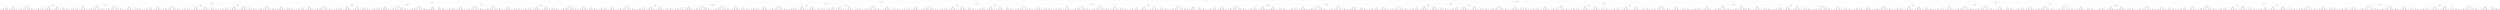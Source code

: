 digraph {
3 [label="113.357 | 3"];
3 -> 4;
3 -> 1027;
1027 [label="56.2238 | 1027"];
1027 -> 1028;
1027 -> 1539;
1030 [label="6.66979 | 1030"];
1030 -> 1031;
1030 -> 1094;
4 [label="56.6074 | 4"];
4 -> 5;
4 -> 516;
516 [label="28.0714 | 516"];
516 -> 517;
516 -> 772;
646 [label="3.31747 | 646"];
646 -> 647;
646 -> 678;
647 [label="1.6047 | 647"];
647 -> 648;
647 -> 663;
519 [label="3.22529 | 519"];
519 -> 520;
519 -> 551;
5 [label="27.6973 | 5"];
5 -> 6;
5 -> 261;
261 [label="13.2302 | 261"];
261 -> 262;
261 -> 389;
799 [label="0.510829 | 799"];
799 -> 800;
799 -> 803;
776 [label="0.833713 | 776"];
776 -> 777;
776 -> 784;
295 [label="1.94323 | 295"];
295 -> 296;
295 -> 311;
6 [label="15.952 | 6"];
6 -> 7;
6 -> 134;
134 [label="7.8658 | 134"];
134 -> 135;
134 -> 198;
393 [label="0.559974 | 393"];
393 -> 394;
393 -> 397;
176 [label="0.514648 | 176"];
176 -> 177;
176 -> 180;
173 [label="0.266556 | 173"];
173 -> 174;
173 -> 175;
136 [label="1.93849 | 136"];
136 -> 137;
136 -> 152;
7 [label="7.88218 | 7"];
7 -> 8;
7 -> 71;
71 [label="3.88605 | 71"];
71 -> 72;
71 -> 103;
81 [label="0.507149 | 81"];
81 -> 82;
81 -> 85;
8 [label="3.935 | 8"];
8 -> 9;
8 -> 40;
40 [label="2.13686 | 40"];
40 -> 41;
40 -> 56;
74 [label="0.510241 | 74"];
74 -> 75;
74 -> 78;
78 [label="0.259162 | 78"];
78 -> 79;
78 -> 80;
41 [label="0.935384 | 41"];
41 -> 42;
41 -> 49;
9 [label="1.92196 | 9"];
9 -> 10;
9 -> 25;
25 [label="0.931156 | 25"];
25 -> 26;
25 -> 33;
43 [label="0.652618 | 43"];
43 -> 44;
43 -> 45;
33 [label="0.482262 | 33"];
33 -> 34;
33 -> 37;
27 [label="0.255537 | 27"];
27 -> 28;
27 -> 29;
10 [label="0.946606 | 10"];
10 -> 11;
10 -> 18;
18 [label="0.481196 | 18"];
18 -> 19;
18 -> 22;
11 [label="0.496993 | 11"];
11 -> 12;
11 -> 15;
19 [label="0.267646 | 19"];
19 -> 20;
19 -> 21;
15 [label="0.258708 | 15"];
15 -> 16;
15 -> 17;
12 [label="0.316768 | 12"];
12 -> 13;
12 -> 14;
16 [label="1.87463 | 16"];
14 [label="1.89617 | 14"];
13 [label="2.24246 | 13"];
17 [label="1.86093 | 17"];
24 [label="1.84656 | 24"];
23 [label="1.86891 | 23"];
22 [label="0.2549 | 22"];
22 -> 23;
22 -> 24;
21 [label="1.89872 | 21"];
20 [label="1.93333 | 20"];
26 [label="0.502646 | 26"];
26 -> 27;
26 -> 30;
64 [label="0.513023 | 64"];
64 -> 65;
64 -> 68;
32 [label="1.85631 | 32"];
31 [label="1.87093 | 31"];
29 [label="1.86211 | 29"];
28 [label="1.91294 | 28"];
30 [label="0.256007 | 30"];
30 -> 31;
30 -> 32;
112 [label="0.533614 | 112"];
112 -> 113;
112 -> 116;
34 [label="0.26918 | 34"];
34 -> 35;
34 -> 36;
39 [label="1.84908 | 39"];
38 [label="1.85273 | 38"];
36 [label="1.86066 | 36"];
35 [label="1.8709 | 35"];
37 [label="0.262916 | 37"];
37 -> 38;
37 -> 39;
53 [label="0.259893 | 53"];
53 -> 54;
53 -> 55;
42 [label="0.497964 | 42"];
42 -> 43;
42 -> 46;
57 [label="0.52404 | 57"];
57 -> 58;
57 -> 61;
61 [label="0.269759 | 61"];
61 -> 62;
61 -> 63;
58 [label="0.268565 | 58"];
58 -> 59;
58 -> 60;
68 [label="0.27024 | 68"];
68 -> 69;
68 -> 70;
65 [label="0.268854 | 65"];
65 -> 66;
65 -> 67;
59 [label="1.86694 | 59"];
60 [label="1.872 | 60"];
62 [label="1.85796 | 62"];
63 [label="1.86421 | 63"];
164 [label="0.281295 | 164"];
164 -> 165;
164 -> 166;
153 [label="0.526967 | 153"];
153 -> 154;
153 -> 157;
137 [label="0.969277 | 137"];
137 -> 138;
137 -> 145;
66 [label="1.87591 | 66"];
67 [label="1.8568 | 67"];
69 [label="1.87447 | 69"];
70 [label="1.84951 | 70"];
89 [label="0.523839 | 89"];
89 -> 90;
89 -> 93;
79 [label="1.8619 | 79"];
75 [label="0.271994 | 75"];
75 -> 76;
75 -> 77;
105 [label="0.524536 | 105"];
105 -> 106;
105 -> 109;
76 [label="1.87761 | 76"];
77 [label="1.86702 | 77"];
88 [label="0.955965 | 88"];
88 -> 89;
88 -> 96;
96 [label="0.525105 | 96"];
96 -> 97;
96 -> 100;
82 [label="0.274713 | 82"];
82 -> 83;
82 -> 84;
80 [label="1.86851 | 80"];
85 [label="0.275123 | 85"];
85 -> 86;
85 -> 87;
100 [label="0.277766 | 100"];
100 -> 101;
100 -> 102;
93 [label="0.283077 | 93"];
93 -> 94;
93 -> 95;
90 [label="0.276556 | 90"];
90 -> 91;
90 -> 92;
83 [label="1.87554 | 83"];
84 [label="1.86331 | 84"];
86 [label="1.8778 | 86"];
120 [label="0.530576 | 120"];
120 -> 121;
120 -> 124;
87 [label="1.85888 | 87"];
97 [label="0.279095 | 97"];
97 -> 98;
97 -> 99;
99 [label="1.87634 | 99"];
91 [label="1.87993 | 91"];
92 [label="1.8582 | 92"];
94 [label="1.88038 | 94"];
103 [label="1.92601 | 103"];
103 -> 104;
103 -> 119;
104 [label="0.960851 | 104"];
104 -> 105;
104 -> 112;
95 [label="1.85878 | 95"];
98 [label="1.8772 | 98"];
101 [label="1.86342 | 101"];
102 [label="1.87913 | 102"];
116 [label="0.286282 | 116"];
116 -> 117;
116 -> 118;
115 [label="1.86591 | 115"];
106 [label="0.69376 | 106"];
106 -> 107;
106 -> 108;
110 [label="1.87309 | 110"];
109 [label="0.286999 | 109"];
109 -> 110;
109 -> 111;
107 [label="1.87556 | 107"];
108 [label="1.86807 | 108"];
113 [label="0.286992 | 113"];
113 -> 114;
113 -> 115;
111 [label="1.87549 | 111"];
119 [label="0.975182 | 119"];
119 -> 120;
119 -> 127;
114 [label="1.86771 | 114"];
124 [label="0.291793 | 124"];
124 -> 125;
124 -> 126;
121 [label="0.290583 | 121"];
121 -> 122;
121 -> 123;
117 [label="1.87227 | 117"];
227 [label="0.312798 | 227"];
227 -> 228;
227 -> 229;
118 [label="1.86558 | 118"];
128 [label="0.290779 | 128"];
128 -> 129;
128 -> 130;
122 [label="1.88543 | 122"];
123 [label="1.86001 | 123"];
125 [label="1.88452 | 125"];
127 [label="0.545747 | 127"];
127 -> 128;
127 -> 131;
126 [label="1.86362 | 126"];
152 [label="0.985675 | 152"];
152 -> 153;
152 -> 160;
149 [label="0.299988 | 149"];
149 -> 150;
149 -> 151;
138 [label="0.546147 | 138"];
138 -> 139;
138 -> 142;
131 [label="0.299058 | 131"];
131 -> 132;
131 -> 133;
129 [label="1.87576 | 129"];
130 [label="1.87023 | 130"];
132 [label="1.89012 | 132"];
133 [label="1.86592 | 133"];
146 [label="0.304007 | 146"];
146 -> 147;
146 -> 148;
148 [label="1.87531 | 148"];
145 [label="0.550674 | 145"];
145 -> 146;
145 -> 149;
142 [label="0.301381 | 142"];
142 -> 143;
142 -> 144;
139 [label="0.30079 | 139"];
139 -> 140;
139 -> 141;
143 [label="1.89754 | 143"];
140 [label="1.89217 | 140"];
141 [label="1.87313 | 141"];
169 [label="0.561148 | 169"];
169 -> 170;
169 -> 173;
160 [label="0.560591 | 160"];
160 -> 161;
160 -> 164;
144 [label="1.86929 | 144"];
157 [label="0.308333 | 157"];
157 -> 158;
157 -> 159;
154 [label="0.312918 | 154"];
154 -> 155;
154 -> 156;
147 [label="1.88539 | 147"];
150 [label="1.89937 | 150"];
168 [label="1.00472 | 168"];
168 -> 169;
168 -> 176;
151 [label="1.8687 | 151"];
158 [label="1.87805 | 158"];
155 [label="1.88213 | 155"];
156 [label="1.88608 | 156"];
183 [label="1.005 | 183"];
183 -> 184;
183 -> 191;
161 [label="0.316974 | 161"];
161 -> 162;
161 -> 163;
195 [label="0.325802 | 195"];
195 -> 196;
195 -> 197;
159 [label="1.87989 | 159"];
165 [label="1.87882 | 165"];
162 [label="1.88034 | 162"];
163 [label="1.89177 | 163"];
184 [label="0.574267 | 184"];
184 -> 185;
184 -> 188;
188 [label="0.323458 | 188"];
188 -> 189;
188 -> 190;
236 [label="0.336773 | 236"];
236 -> 237;
236 -> 238;
166 [label="1.88547 | 166"];
170 [label="0.715369 | 170"];
170 -> 171;
170 -> 172;
177 [label="0.321919 | 177"];
177 -> 178;
177 -> 179;
171 [label="1.88253 | 171"];
172 [label="1.89273 | 172"];
174 [label="1.88441 | 174"];
175 [label="1.87784 | 175"];
200 [label="1.01305 | 200"];
200 -> 201;
200 -> 208;
208 [label="0.582744 | 208"];
208 -> 209;
208 -> 212;
180 [label="0.324149 | 180"];
180 -> 181;
180 -> 182;
178 [label="1.89415 | 178"];
179 [label="1.88301 | 179"];
181 [label="1.89795 | 181"];
182 [label="1.87316 | 182"];
262 [label="7.93804 | 262"];
262 -> 263;
262 -> 326;
263 [label="3.99123 | 263"];
263 -> 264;
263 -> 295;
185 [label="0.361049 | 185"];
185 -> 186;
185 -> 187;
192 [label="0.33384 | 192"];
192 -> 193;
192 -> 194;
186 [label="1.89172 | 186"];
187 [label="1.90093 | 187"];
191 [label="0.582747 | 191"];
191 -> 192;
191 -> 195;
189 [label="1.89491 | 189"];
190 [label="1.89677 | 190"];
201 [label="0.589197 | 201"];
201 -> 202;
201 -> 205;
193 [label="1.89142 | 193"];
198 [label="3.97728 | 198"];
198 -> 199;
198 -> 230;
199 [label="2.02888 | 199"];
199 -> 200;
199 -> 215;
194 [label="1.88804 | 194"];
196 [label="1.88717 | 196"];
197 [label="1.90942 | 197"];
205 [label="0.344968 | 205"];
205 -> 206;
205 -> 207;
206 [label="1.88421 | 206"];
202 [label="0.34021 | 202"];
202 -> 203;
202 -> 204;
243 [label="0.351694 | 243"];
243 -> 244;
243 -> 245;
232 [label="0.599049 | 232"];
232 -> 233;
232 -> 236;
203 [label="1.89713 | 203"];
204 [label="1.88587 | 204"];
247 [label="0.599912 | 247"];
247 -> 248;
247 -> 251;
209 [label="0.344013 | 209"];
209 -> 210;
209 -> 211;
207 [label="1.94679 | 207"];
212 [label="0.349947 | 212"];
212 -> 213;
212 -> 214;
213 [label="1.89114 | 213"];
210 [label="1.89593 | 210"];
211 [label="1.89339 | 211"];
223 [label="0.605477 | 223"];
223 -> 224;
223 -> 227;
220 [label="0.365594 | 220"];
220 -> 221;
220 -> 222;
217 [label="0.359793 | 217"];
217 -> 218;
217 -> 219;
215 [label="1.03593 | 215"];
215 -> 216;
215 -> 223;
216 [label="0.60903 | 216"];
216 -> 217;
216 -> 220;
214 [label="1.88573 | 214"];
224 [label="0.355011 | 224"];
224 -> 225;
224 -> 226;
218 [label="1.91842 | 218"];
219 [label="1.89636 | 219"];
221 [label="1.89863 | 221"];
231 [label="1.04705 | 231"];
231 -> 232;
231 -> 239;
222 [label="1.92994 | 222"];
228 [label="1.89668 | 228"];
225 [label="1.8985 | 225"];
226 [label="1.9041 | 226"];
296 [label="1.04669 | 296"];
296 -> 297;
296 -> 304;
264 [label="2.0439 | 264"];
264 -> 265;
264 -> 280;
280 [label="1.05027 | 280"];
280 -> 281;
280 -> 288;
230 [label="2.04325 | 230"];
230 -> 231;
230 -> 246;
229 [label="1.89909 | 229"];
233 [label="0.734296 | 233"];
233 -> 234;
233 -> 235;
240 [label="0.362952 | 240"];
240 -> 241;
240 -> 242;
234 [label="1.90542 | 234"];
235 [label="1.91893 | 235"];
237 [label="1.89356 | 237"];
239 [label="0.612305 | 239"];
239 -> 240;
239 -> 243;
238 [label="1.88854 | 238"];
251 [label="0.3705 | 251"];
251 -> 252;
251 -> 253;
248 [label="0.364858 | 248"];
248 -> 249;
248 -> 250;
246 [label="1.05279 | 246"];
246 -> 247;
246 -> 254;
241 [label="1.90998 | 241"];
242 [label="1.88874 | 242"];
244 [label="1.93375 | 244"];
245 [label="1.88063 | 245"];
255 [label="0.371367 | 255"];
255 -> 256;
255 -> 257;
254 [label="0.619316 | 254"];
254 -> 255;
254 -> 258;
249 [label="1.90312 | 249"];
250 [label="1.9004 | 250"];
252 [label="1.90366 | 252"];
253 [label="1.90159 | 253"];
258 [label="0.376949 | 258"];
258 -> 259;
258 -> 260;
281 [label="0.630126 | 281"];
281 -> 282;
281 -> 285;
265 [label="1.07082 | 265"];
265 -> 266;
265 -> 273;
256 [label="1.89762 | 256"];
257 [label="1.91189 | 257"];
259 [label="1.90011 | 259"];
260 [label="1.91328 | 260"];
319 [label="0.635956 | 319"];
319 -> 320;
319 -> 323;
320 [label="0.388276 | 320"];
320 -> 321;
320 -> 322;
277 [label="0.381766 | 277"];
277 -> 278;
277 -> 279;
266 [label="0.635027 | 266"];
266 -> 267;
266 -> 270;
274 [label="0.383504 | 274"];
274 -> 275;
274 -> 276;
276 [label="1.89889 | 276"];
273 [label="0.631614 | 273"];
273 -> 274;
273 -> 277;
270 [label="0.388207 | 270"];
270 -> 271;
270 -> 272;
267 [label="0.385733 | 267"];
267 -> 268;
267 -> 269;
271 [label="1.90246 | 271"];
268 [label="1.91037 | 268"];
269 [label="1.89743 | 269"];
288 [label="0.637028 | 288"];
288 -> 289;
288 -> 292;
292 [label="0.393025 | 292"];
292 -> 293;
292 -> 294;
285 [label="0.38984 | 285"];
285 -> 286;
285 -> 287;
282 [label="0.39009 | 282"];
282 -> 283;
282 -> 284;
272 [label="1.92866 | 272"];
327 [label="2.07872 | 327"];
327 -> 328;
327 -> 343;
328 [label="1.08091 | 328"];
328 -> 329;
328 -> 336;
308 [label="0.39561 | 308"];
308 -> 309;
308 -> 310;
297 [label="0.660575 | 297"];
297 -> 298;
297 -> 301;
275 [label="1.91402 | 275"];
278 [label="1.90473 | 278"];
279 [label="1.89175 | 279"];
286 [label="1.90738 | 286"];
283 [label="1.90959 | 283"];
284 [label="1.89994 | 284"];
289 [label="0.394483 | 289"];
289 -> 290;
289 -> 291;
291 [label="1.9041 | 291"];
367 [label="0.667944 | 367"];
367 -> 368;
367 -> 371;
287 [label="1.90259 | 287"];
304 [label="0.654172 | 304"];
304 -> 305;
304 -> 308;
301 [label="0.400719 | 301"];
301 -> 302;
301 -> 303;
298 [label="0.789494 | 298"];
298 -> 299;
298 -> 300;
290 [label="1.91061 | 290"];
293 [label="1.90964 | 293"];
294 [label="1.90146 | 294"];
391 [label="2.09628 | 391"];
391 -> 392;
391 -> 407;
407 [label="1.10736 | 407"];
407 -> 408;
407 -> 415;
316 [label="0.409068 | 316"];
316 -> 317;
316 -> 318;
302 [label="1.9213 | 302"];
299 [label="1.9006 | 299"];
300 [label="1.90838 | 300"];
305 [label="0.403833 | 305"];
305 -> 306;
305 -> 307;
307 [label="1.90348 | 307"];
312 [label="0.671386 | 312"];
312 -> 313;
312 -> 316;
303 [label="1.90552 | 303"];
354 [label="1.92203 | 354"];
333 [label="0.412996 | 333"];
333 -> 334;
333 -> 335;
330 [label="0.410979 | 330"];
330 -> 331;
330 -> 332;
306 [label="1.9153 | 306"];
311 [label="1.10036 | 311"];
311 -> 312;
311 -> 319;
309 [label="1.92164 | 309"];
310 [label="1.90243 | 310"];
313 [label="0.405798 | 313"];
313 -> 314;
313 -> 315;
326 [label="4.04428 | 326"];
326 -> 327;
326 -> 358;
314 [label="1.91356 | 314"];
315 [label="1.90927 | 315"];
317 [label="1.94214 | 317"];
318 [label="1.91751 | 318"];
323 [label="0.412105 | 323"];
323 -> 324;
323 -> 325;
339 [label="2.00699 | 339"];
329 [label="0.694381 | 329"];
329 -> 330;
329 -> 333;
321 [label="1.91773 | 321"];
322 [label="1.90467 | 322"];
324 [label="1.91705 | 324"];
325 [label="1.90773 | 325"];
343 [label="1.10726 | 343"];
343 -> 344;
343 -> 351;
337 [label="0.421019 | 337"];
337 -> 338;
337 -> 339;
348 [label="0.426118 | 348"];
348 -> 349;
348 -> 350;
345 [label="0.423312 | 345"];
345 -> 346;
345 -> 347;
336 [label="0.678958 | 336"];
336 -> 337;
336 -> 340;
331 [label="1.94648 | 331"];
344 [label="0.693843 | 344"];
344 -> 345;
344 -> 348;
332 [label="1.9036 | 332"];
334 [label="1.9358 | 334"];
335 [label="1.89971 | 335"];
340 [label="0.42767 | 340"];
340 -> 341;
340 -> 342;
341 [label="1.92736 | 341"];
338 [label="1.93262 | 338"];
374 [label="1.12494 | 374"];
374 -> 375;
374 -> 382;
382 [label="0.69288 | 382"];
382 -> 383;
382 -> 386;
360 [label="0.694392 | 360"];
360 -> 361;
360 -> 364;
386 [label="0.438822 | 386"];
386 -> 387;
386 -> 388;
342 [label="1.92148 | 342"];
352 [label="0.432848 | 352"];
352 -> 353;
352 -> 354;
351 [label="0.691907 | 351"];
351 -> 352;
351 -> 355;
346 [label="1.94438 | 346"];
358 [label="2.10714 | 358"];
358 -> 359;
358 -> 374;
359 [label="1.13928 | 359"];
359 -> 360;
359 -> 367;
347 [label="1.91181 | 347"];
349 [label="1.9413 | 349"];
350 [label="1.90217 | 350"];
355 [label="0.437563 | 355"];
355 -> 356;
355 -> 357;
356 [label="1.92894 | 356"];
353 [label="1.92831 | 353"];
379 [label="0.442187 | 379"];
379 -> 380;
379 -> 381;
376 [label="0.443733 | 376"];
376 -> 377;
376 -> 378;
357 [label="1.91332 | 357"];
364 [label="0.442252 | 364"];
364 -> 365;
364 -> 366;
361 [label="0.825534 | 361"];
361 -> 362;
361 -> 363;
368 [label="0.443237 | 368"];
368 -> 369;
368 -> 370;
370 [label="1.90751 | 370"];
362 [label="1.92882 | 362"];
371 [label="0.4436 | 371"];
371 -> 372;
371 -> 373;
363 [label="1.9173 | 363"];
365 [label="1.93536 | 365"];
375 [label="0.704002 | 375"];
375 -> 376;
375 -> 379;
366 [label="1.9143 | 366"];
392 [label="1.13378 | 392"];
392 -> 393;
392 -> 400;
369 [label="1.9438 | 369"];
372 [label="1.94623 | 372"];
389 [label="6.62522 | 389"];
389 -> 390;
389 -> 453;
390 [label="4.17277 | 390"];
390 -> 391;
390 -> 422;
373 [label="1.91118 | 373"];
383 [label="0.449434 | 383"];
383 -> 384;
383 -> 385;
377 [label="1.94845 | 377"];
378 [label="1.92299 | 378"];
380 [label="1.93331 | 380"];
381 [label="1.91717 | 381"];
387 [label="1.94656 | 387"];
384 [label="1.93987 | 384"];
385 [label="1.90917 | 385"];
431 [label="0.717378 | 431"];
431 -> 432;
431 -> 435;
435 [label="0.498681 | 435"];
435 -> 436;
435 -> 437;
424 [label="0.72324 | 424"];
424 -> 425;
424 -> 428;
388 [label="1.90923 | 388"];
404 [label="0.474173 | 404"];
404 -> 405;
404 -> 406;
401 [label="0.462412 | 401"];
401 -> 402;
401 -> 403;
397 [label="0.452826 | 397"];
397 -> 398;
397 -> 399;
394 [label="0.449096 | 394"];
394 -> 395;
394 -> 396;
408 [label="0.740331 | 408"];
408 -> 409;
408 -> 412;
412 [label="0.468117 | 412"];
412 -> 413;
412 -> 414;
400 [label="0.720631 | 400"];
400 -> 401;
400 -> 404;
395 [label="1.9519 | 395"];
396 [label="1.91712 | 396"];
398 [label="1.95296 | 398"];
399 [label="1.91408 | 399"];
455 [label="1.1524 | 455"];
455 -> 456;
455 -> 463;
402 [label="1.94205 | 402"];
403 [label="1.91785 | 403"];
405 [label="1.93393 | 405"];
406 [label="1.98273 | 406"];
409 [label="0.47111 | 409"];
409 -> 410;
409 -> 411;
422 [label="2.14535 | 422"];
422 -> 423;
422 -> 438;
423 [label="1.14952 | 423"];
423 -> 424;
423 -> 431;
416 [label="0.475441 | 416"];
416 -> 417;
416 -> 418;
410 [label="1.94472 | 410"];
454 [label="2.13328 | 454"];
454 -> 455;
454 -> 470;
411 [label="1.92013 | 411"];
413 [label="1.95477 | 413"];
415 [label="0.700245 | 415"];
415 -> 416;
415 -> 419;
414 [label="1.92228 | 414"];
419 [label="0.473299 | 419"];
419 -> 420;
419 -> 421;
421 [label="1.92442 | 421"];
420 [label="1.9209 | 420"];
417 [label="1.94358 | 417"];
46 [label="0.262365 | 46"];
46 -> 47;
46 -> 48;
47 [label="1.88166 | 47"];
49 [label="0.490611 | 49"];
49 -> 50;
49 -> 53;
45 [label="1.85106 | 45"];
44 [label="1.89489 | 44"];
72 [label="1.92349 | 72"];
72 -> 73;
72 -> 88;
50 [label="0.261608 | 50"];
50 -> 51;
50 -> 52;
48 [label="1.84741 | 48"];
55 [label="1.86686 | 55"];
54 [label="1.86352 | 54"];
52 [label="1.85842 | 52"];
51 [label="1.86386 | 51"];
56 [label="0.953202 | 56"];
56 -> 57;
56 -> 64;
135 [label="3.95832 | 135"];
135 -> 136;
135 -> 167;
167 [label="2.01735 | 167"];
167 -> 168;
167 -> 183;
73 [label="0.961017 | 73"];
73 -> 74;
73 -> 81;
1161 [label="0.703466 | 1161"];
1161 -> 1162;
1161 -> 1165;
1171 [label="1.58104 | 1171"];
1165 [label="0.441489 | 1165"];
1165 -> 1166;
1165 -> 1167;
1166 [label="1.61351 | 1166"];
1162 [label="0.45258 | 1162"];
1162 -> 1163;
1162 -> 1164;
1176 [label="0.715292 | 1176"];
1176 -> 1177;
1176 -> 1180;
1163 [label="1.65265 | 1163"];
1164 [label="1.57803 | 1164"];
1218 [label="0.457409 | 1218"];
1218 -> 1219;
1218 -> 1220;
1169 [label="0.483127 | 1169"];
1169 -> 1170;
1169 -> 1171;
1167 [label="1.57959 | 1167"];
1172 [label="0.484898 | 1172"];
1172 -> 1173;
1172 -> 1174;
1173 [label="1.59158 | 1173"];
1170 [label="1.59516 | 1170"];
1203 [label="0.451794 | 1203"];
1203 -> 1204;
1203 -> 1205;
1192 [label="0.661452 | 1192"];
1192 -> 1193;
1192 -> 1196;
1175 [label="1.06182 | 1175"];
1175 -> 1176;
1175 -> 1183;
1174 [label="1.58115 | 1174"];
1187 [label="0.449771 | 1187"];
1187 -> 1188;
1187 -> 1189;
1184 [label="0.450595 | 1184"];
1184 -> 1185;
1184 -> 1186;
1178 [label="1.63286 | 1178"];
1191 [label="1.03595 | 1191"];
1191 -> 1192;
1191 -> 1199;
1199 [label="0.661497 | 1199"];
1199 -> 1200;
1199 -> 1203;
1179 [label="1.62423 | 1179"];
1183 [label="0.657233 | 1183"];
1183 -> 1184;
1183 -> 1187;
1181 [label="1.63026 | 1181"];
1182 [label="1.62529 | 1182"];
1207 [label="0.666471 | 1207"];
1207 -> 1208;
1207 -> 1211;
1211 [label="0.459462 | 1211"];
1211 -> 1212;
1211 -> 1213;
1185 [label="1.59395 | 1185"];
1262 [label="0.674087 | 1262"];
1262 -> 1263;
1262 -> 1266;
1186 [label="1.58593 | 1186"];
1188 [label="1.62242 | 1188"];
1190 [label="1.8576 | 1190"];
1190 -> 1191;
1190 -> 1206;
1189 [label="1.58858 | 1189"];
1193 [label="0.811167 | 1193"];
1193 -> 1194;
1193 -> 1195;
1200 [label="0.456983 | 1200"];
1200 -> 1201;
1200 -> 1202;
1196 [label="0.466925 | 1196"];
1196 -> 1197;
1196 -> 1198;
1194 [label="1.59316 | 1194"];
1195 [label="1.58589 | 1195"];
1197 [label="1.5997 | 1197"];
1198 [label="1.58884 | 1198"];
1215 [label="0.476341 | 1215"];
1215 -> 1216;
1215 -> 1217;
1201 [label="1.6154 | 1201"];
1221 [label="3.55263 | 1221"];
1221 -> 1222;
1221 -> 1253;
1222 [label="1.82783 | 1222"];
1222 -> 1223;
1222 -> 1238;
1202 [label="1.5836 | 1202"];
1206 [label="1.02011 | 1206"];
1206 -> 1207;
1206 -> 1214;
1204 [label="1.59363 | 1204"];
1205 [label="1.58151 | 1205"];
1208 [label="0.467866 | 1208"];
1208 -> 1209;
1208 -> 1210;
1249 [label="1.59352 | 1249"];
1223 [label="1.04859 | 1223"];
1223 -> 1224;
1223 -> 1231;
1209 [label="1.5856 | 1209"];
1423 [label="0.723643 | 1423"];
1423 -> 1424;
1423 -> 1427;
1210 [label="1.57797 | 1210"];
1214 [label="0.673084 | 1214"];
1214 -> 1215;
1214 -> 1218;
1212 [label="1.59293 | 1212"];
1213 [label="1.57689 | 1213"];
1281 [label="0.489194 | 1281"];
1281 -> 1282;
1281 -> 1283;
1224 [label="0.677803 | 1224"];
1224 -> 1225;
1224 -> 1228;
1216 [label="1.58639 | 1216"];
1217 [label="1.5813 | 1217"];
1219 [label="1.58929 | 1219"];
1220 [label="1.58822 | 1220"];
1243 [label="0.4792 | 1243"];
1243 -> 1244;
1243 -> 1245;
1228 [label="0.475677 | 1228"];
1228 -> 1229;
1228 -> 1230;
1225 [label="0.47777 | 1225"];
1225 -> 1226;
1225 -> 1227;
1232 [label="0.55444 | 1232"];
1232 -> 1233;
1232 -> 1234;
1234 [label="1.58739 | 1234"];
1226 [label="1.60938 | 1226"];
1235 [label="0.525489 | 1235"];
1235 -> 1236;
1235 -> 1237;
1227 [label="1.58608 | 1227"];
1229 [label="1.59673 | 1229"];
1238 [label="1.03923 | 1238"];
1238 -> 1239;
1238 -> 1246;
1239 [label="0.687041 | 1239"];
1239 -> 1240;
1239 -> 1243;
1230 [label="1.59059 | 1230"];
1236 [label="1.60204 | 1236"];
1233 [label="1.59514 | 1233"];
1541 [label="7.57442 | 1541"];
1541 -> 1542;
1541 -> 1605;
1542 [label="3.62967 | 1542"];
1542 -> 1543;
1542 -> 1574;
1255 [label="0.695903 | 1255"];
1255 -> 1256;
1255 -> 1259;
1237 [label="1.59339 | 1237"];
1246 [label="0.692184 | 1246"];
1246 -> 1247;
1246 -> 1250;
1240 [label="0.484965 | 1240"];
1240 -> 1241;
1240 -> 1242;
1284 [label="14.4466 | 1284"];
1284 -> 1285;
1284 -> 1412;
1285 [label="6.79543 | 1285"];
1285 -> 1286;
1285 -> 1349;
1247 [label="0.484726 | 1247"];
1247 -> 1248;
1247 -> 1249;
1241 [label="1.59849 | 1241"];
1242 [label="1.59237 | 1242"];
1244 [label="1.59382 | 1244"];
1253 [label="1.84176 | 1253"];
1253 -> 1254;
1253 -> 1269;
1254 [label="1.03935 | 1254"];
1254 -> 1255;
1254 -> 1262;
1245 [label="1.61436 | 1245"];
1250 [label="0.491644 | 1250"];
1250 -> 1251;
1250 -> 1252;
1270 [label="0.702609 | 1270"];
1270 -> 1271;
1270 -> 1274;
1274 [label="0.493478 | 1274"];
1274 -> 1275;
1274 -> 1276;
1248 [label="1.5993 | 1248"];
1251 [label="1.59165 | 1251"];
1252 [label="1.59238 | 1252"];
1259 [label="0.499909 | 1259"];
1259 -> 1260;
1259 -> 1261;
1256 [label="0.856356 | 1256"];
1256 -> 1257;
1256 -> 1258;
1263 [label="0.495517 | 1263"];
1263 -> 1264;
1263 -> 1265;
1265 [label="1.60376 | 1265"];
1257 [label="1.59891 | 1257"];
1266 [label="0.498517 | 1266"];
1266 -> 1267;
1266 -> 1268;
1258 [label="1.60295 | 1258"];
1260 [label="1.60707 | 1260"];
1261 [label="1.59896 | 1261"];
1278 [label="0.507114 | 1278"];
1278 -> 1279;
1278 -> 1280;
1264 [label="1.60145 | 1264"];
1269 [label="1.06871 | 1269"];
1269 -> 1270;
1269 -> 1277;
1267 [label="1.59872 | 1267"];
1268 [label="1.60013 | 1268"];
1271 [label="0.505642 | 1271"];
1271 -> 1272;
1271 -> 1273;
1327 [label="0.759783 | 1327"];
1327 -> 1328;
1327 -> 1331;
1287 [label="2.1031 | 1287"];
1287 -> 1288;
1287 -> 1303;
1272 [label="1.61244 | 1272"];
1273 [label="1.59342 | 1273"];
1277 [label="0.721341 | 1277"];
1277 -> 1278;
1277 -> 1281;
1275 [label="1.60628 | 1275"];
1276 [label="1.5903 | 1276"];
1303 [label="1.19101 | 1303"];
1303 -> 1304;
1303 -> 1311;
1300 [label="0.575118 | 1300"];
1300 -> 1301;
1300 -> 1302;
1279 [label="1.60587 | 1279"];
1280 [label="1.60161 | 1280"];
1282 [label="1.63666 | 1282"];
1283 [label="1.62287 | 1283"];
1438 [label="0.776002 | 1438"];
1438 -> 1439;
1438 -> 1442;
1289 [label="0.812526 | 1289"];
1289 -> 1290;
1289 -> 1293;
1297 [label="0.535507 | 1297"];
1297 -> 1298;
1297 -> 1299;
1299 [label="1.61049 | 1299"];
1293 [label="0.517702 | 1293"];
1293 -> 1294;
1293 -> 1295;
1290 [label="0.527444 | 1290"];
1290 -> 1291;
1290 -> 1292;
1320 [label="0.822644 | 1320"];
1320 -> 1321;
1320 -> 1324;
1291 [label="1.61739 | 1291"];
1296 [label="0.868306 | 1296"];
1296 -> 1297;
1296 -> 1300;
1292 [label="1.59664 | 1292"];
1294 [label="1.61447 | 1294"];
1304 [label="0.760963 | 1304"];
1304 -> 1305;
1304 -> 1308;
1295 [label="1.59447 | 1295"];
1311 [label="0.843147 | 1311"];
1311 -> 1312;
1311 -> 1315;
1308 [label="0.571512 | 1308"];
1308 -> 1309;
1308 -> 1310;
1305 [label="0.542163 | 1305"];
1305 -> 1306;
1305 -> 1307;
1298 [label="1.63442 | 1298"];
1301 [label="1.65545 | 1301"];
1345 [label="1.61088 | 1345"];
1302 [label="1.65218 | 1302"];
1390 [label="0.80376 | 1390"];
1390 -> 1391;
1390 -> 1394;
1312 [label="0.549763 | 1312"];
1312 -> 1313;
1312 -> 1314;
1306 [label="1.6495 | 1306"];
1307 [label="1.66337 | 1307"];
1309 [label="1.67084 | 1309"];
1310 [label="1.64968 | 1310"];
1316 [label="1.80981 | 1316"];
1313 [label="1.66817 | 1313"];
1314 [label="1.65291 | 1314"];
1351 [label="1.10003 | 1351"];
1351 -> 1352;
1351 -> 1359;
1359 [label="0.765101 | 1359"];
1359 -> 1360;
1359 -> 1363;
1318 [label="1.96238 | 1318"];
1318 -> 1319;
1318 -> 1334;
1319 [label="1.13625 | 1319"];
1319 -> 1320;
1319 -> 1327;
1317 [label="1.70984 | 1317"];
1331 [label="0.587427 | 1331"];
1331 -> 1332;
1331 -> 1333;
1324 [label="0.606813 | 1324"];
1324 -> 1325;
1324 -> 1326;
1321 [label="1.05738 | 1321"];
1321 -> 1322;
1321 -> 1323;
1325 [label="1.78269 | 1325"];
1322 [label="1.77818 | 1322"];
1323 [label="1.77288 | 1323"];
1328 [label="0.605213 | 1328"];
1328 -> 1329;
1328 -> 1330;
1330 [label="1.78293 | 1330"];
1326 [label="1.77795 | 1326"];
1342 [label="0.776922 | 1342"];
1342 -> 1343;
1342 -> 1346;
1339 [label="0.604914 | 1339"];
1339 -> 1340;
1339 -> 1341;
1336 [label="0.618361 | 1336"];
1336 -> 1337;
1336 -> 1338;
1329 [label="1.77617 | 1329"];
1332 [label="1.78185 | 1332"];
1334 [label="1.16839 | 1334"];
1334 -> 1335;
1334 -> 1342;
1335 [label="0.798021 | 1335"];
1335 -> 1336;
1335 -> 1339;
1333 [label="1.66462 | 1333"];
1349 [label="3.5705 | 1349"];
1349 -> 1350;
1349 -> 1381;
1350 [label="2.10601 | 1350"];
1350 -> 1351;
1350 -> 1366;
1343 [label="0.567193 | 1343"];
1343 -> 1344;
1343 -> 1345;
1337 [label="1.67058 | 1337"];
1338 [label="1.66753 | 1338"];
1340 [label="1.67434 | 1340"];
1341 [label="1.68057 | 1341"];
1346 [label="0.57905 | 1346"];
1346 -> 1347;
1346 -> 1348;
1363 [label="0.576534 | 1363"];
1363 -> 1364;
1363 -> 1365;
1352 [label="0.787518 | 1352"];
1352 -> 1353;
1352 -> 1356;
1344 [label="1.62066 | 1344"];
1347 [label="1.62771 | 1347"];
1348 [label="1.62948 | 1348"];
1367 [label="0.831224 | 1367"];
1367 -> 1368;
1367 -> 1371;
1356 [label="0.60484 | 1356"];
1356 -> 1357;
1356 -> 1358;
1357 [label="1.62445 | 1357"];
1353 [label="0.583609 | 1353"];
1353 -> 1354;
1353 -> 1355;
1374 [label="0.978439 | 1374"];
1374 -> 1375;
1374 -> 1378;
1368 [label="0.625584 | 1368"];
1368 -> 1369;
1368 -> 1370;
1354 [label="1.62979 | 1354"];
1355 [label="1.61806 | 1355"];
1409 [label="0.628999 | 1409"];
1409 -> 1410;
1409 -> 1411;
1360 [label="0.586569 | 1360"];
1360 -> 1361;
1360 -> 1362;
1358 [label="1.61939 | 1358"];
1364 [label="1.62207 | 1364"];
1361 [label="1.6259 | 1361"];
1362 [label="1.6212 | 1362"];
1710 [label="0.98272 | 1710"];
1710 -> 1711;
1710 -> 1714;
1383 [label="0.921711 | 1383"];
1383 -> 1384;
1383 -> 1387;
1366 [label="1.26171 | 1366"];
1366 -> 1367;
1366 -> 1374;
1365 [label="1.64442 | 1365"];
1372 [label="1.73277 | 1372"];
1371 [label="0.644773 | 1371"];
1371 -> 1372;
1371 -> 1373;
1369 [label="1.72634 | 1369"];
1370 [label="1.69986 | 1370"];
1413 [label="3.61385 | 1413"];
1413 -> 1414;
1413 -> 1445;
1375 [label="0.735487 | 1375"];
1375 -> 1376;
1375 -> 1377;
1382 [label="1.24272 | 1382"];
1382 -> 1383;
1382 -> 1390;
1373 [label="1.6897 | 1373"];
1379 [label="1.84397 | 1379"];
1376 [label="1.80782 | 1376"];
1377 [label="1.86642 | 1377"];
1398 [label="0.853029 | 1398"];
1398 -> 1399;
1398 -> 1402;
1412 [label="7.49017 | 1412"];
1412 -> 1413;
1412 -> 1476;
1402 [label="0.644599 | 1402"];
1402 -> 1403;
1402 -> 1404;
1381 [label="2.00206 | 1381"];
1381 -> 1382;
1381 -> 1397;
1380 [label="1.82595 | 1380"];
1387 [label="0.707569 | 1387"];
1387 -> 1388;
1387 -> 1389;
1384 [label="1.09612 | 1384"];
1384 -> 1385;
1384 -> 1386;
1391 [label="0.693644 | 1391"];
1391 -> 1392;
1391 -> 1393;
1393 [label="1.81061 | 1393"];
1385 [label="1.80817 | 1385"];
1394 [label="0.65551 | 1394"];
1394 -> 1395;
1394 -> 1396;
1386 [label="1.79368 | 1386"];
1388 [label="1.81626 | 1388"];
1389 [label="1.79109 | 1389"];
1406 [label="0.666157 | 1406"];
1406 -> 1407;
1406 -> 1408;
1392 [label="1.80978 | 1392"];
1397 [label="1.21884 | 1397"];
1397 -> 1398;
1397 -> 1405;
1395 [label="1.68694 | 1395"];
1396 [label="1.71868 | 1396"];
1399 [label="0.655224 | 1399"];
1399 -> 1400;
1399 -> 1401;
1405 [label="0.879462 | 1405"];
1405 -> 1406;
1405 -> 1409;
1403 [label="1.65108 | 1403"];
1400 [label="1.73722 | 1400"];
1401 [label="1.63802 | 1401"];
1414 [label="2.0144 | 1414"];
1414 -> 1415;
1414 -> 1430;
1415 [label="1.22357 | 1415"];
1415 -> 1416;
1415 -> 1423;
1404 [label="1.7172 | 1404"];
1543 [label="2.06761 | 1543"];
1543 -> 1544;
1543 -> 1559;
1559 [label="1.30591 | 1559"];
1559 -> 1560;
1559 -> 1567;
1552 [label="1.27186 | 1552"];
1552 -> 1553;
1552 -> 1556;
1407 [label="1.6592 | 1407"];
1408 [label="1.63961 | 1408"];
1410 [label="1.64198 | 1410"];
1411 [label="1.63906 | 1411"];
1427 [label="0.667913 | 1427"];
1427 -> 1428;
1427 -> 1429;
1416 [label="0.897811 | 1416"];
1416 -> 1417;
1416 -> 1420;
1431 [label="0.911981 | 1431"];
1431 -> 1432;
1431 -> 1435;
1420 [label="0.691596 | 1420"];
1420 -> 1421;
1420 -> 1422;
1421 [label="1.66227 | 1421"];
1417 [label="0.689383 | 1417"];
1417 -> 1418;
1417 -> 1419;
1424 [label="0.678407 | 1424"];
1424 -> 1425;
1424 -> 1426;
1418 [label="1.66102 | 1418"];
1419 [label="1.64628 | 1419"];
1435 [label="0.698808 | 1435"];
1435 -> 1436;
1435 -> 1437;
1432 [label="0.701394 | 1432"];
1432 -> 1433;
1432 -> 1434;
1422 [label="1.64159 | 1422"];
1428 [label="1.68025 | 1428"];
1425 [label="1.66585 | 1425"];
1426 [label="1.64472 | 1426"];
1458 [label="0.713981 | 1458"];
1458 -> 1459;
1458 -> 1460;
1447 [label="0.923103 | 1447"];
1447 -> 1448;
1447 -> 1451;
1430 [label="1.26571 | 1430"];
1430 -> 1431;
1430 -> 1438;
1429 [label="1.64205 | 1429"];
1439 [label="0.697053 | 1439"];
1439 -> 1440;
1439 -> 1441;
1433 [label="1.66903 | 1433"];
1445 [label="2.06287 | 1445"];
1445 -> 1446;
1445 -> 1461;
1446 [label="1.2643 | 1446"];
1446 -> 1447;
1446 -> 1454;
1434 [label="1.66417 | 1434"];
1436 [label="1.66975 | 1436"];
1437 [label="1.65742 | 1437"];
1466 [label="0.739355 | 1466"];
1466 -> 1467;
1466 -> 1468;
1463 [label="0.718873 | 1463"];
1463 -> 1464;
1463 -> 1465;
1442 [label="0.707307 | 1442"];
1442 -> 1443;
1442 -> 1444;
1440 [label="1.67604 | 1440"];
1517 [label="0.92633 | 1517"];
1517 -> 1518;
1517 -> 1521;
1441 [label="1.64737 | 1441"];
1443 [label="1.67544 | 1443"];
1444 [label="1.65474 | 1444"];
1451 [label="0.744671 | 1451"];
1451 -> 1452;
1451 -> 1453;
1448 [label="1.0892 | 1448"];
1448 -> 1449;
1448 -> 1450;
1455 [label="0.73229 | 1455"];
1455 -> 1456;
1455 -> 1457;
1454 [label="0.950805 | 1454"];
1454 -> 1455;
1454 -> 1458;
1449 [label="1.67623 | 1449"];
1462 [label="0.946715 | 1462"];
1462 -> 1463;
1462 -> 1466;
1450 [label="1.65091 | 1450"];
1452 [label="1.6744 | 1452"];
1453 [label="1.65491 | 1453"];
1504 [label="1.66588 | 1504"];
1478 [label="1.30189 | 1478"];
1478 -> 1479;
1478 -> 1486;
1456 [label="1.67058 | 1456"];
1461 [label="1.29268 | 1461"];
1461 -> 1462;
1461 -> 1469;
1457 [label="1.66049 | 1457"];
1459 [label="1.67375 | 1459"];
1477 [label="2.10298 | 1477"];
1477 -> 1478;
1477 -> 1493;
1486 [label="0.982335 | 1486"];
1486 -> 1487;
1486 -> 1490;
1460 [label="1.66768 | 1460"];
1473 [label="0.755647 | 1473"];
1473 -> 1474;
1473 -> 1475;
1470 [label="0.754085 | 1470"];
1470 -> 1471;
1470 -> 1472;
1464 [label="1.68179 | 1464"];
1465 [label="1.65994 | 1465"];
1467 [label="1.68123 | 1467"];
1469 [label="0.971625 | 1469"];
1469 -> 1470;
1469 -> 1473;
1468 [label="1.65885 | 1468"];
1489 [label="1.67157 | 1489"];
1479 [label="0.975673 | 1479"];
1479 -> 1480;
1479 -> 1483;
1471 [label="1.6882 | 1471"];
1476 [label="3.73697 | 1476"];
1476 -> 1477;
1476 -> 1508;
1472 [label="1.67038 | 1472"];
1474 [label="1.68671 | 1474"];
1475 [label="1.671 | 1475"];
1493 [label="1.34125 | 1493"];
1493 -> 1494;
1493 -> 1501;
1487 [label="0.774374 | 1487"];
1487 -> 1488;
1487 -> 1489;
1480 [label="0.772558 | 1480"];
1480 -> 1481;
1480 -> 1482;
1498 [label="0.788498 | 1498"];
1498 -> 1499;
1498 -> 1500;
1495 [label="0.78496 | 1495"];
1495 -> 1496;
1495 -> 1497;
1483 [label="0.7764 | 1483"];
1483 -> 1484;
1483 -> 1485;
1481 [label="1.68673 | 1481"];
1494 [label="1.00675 | 1494"];
1494 -> 1495;
1494 -> 1498;
1482 [label="1.6707 | 1482"];
1484 [label="1.69396 | 1484"];
1485 [label="1.67959 | 1485"];
1490 [label="0.784745 | 1490"];
1490 -> 1491;
1490 -> 1492;
1491 [label="1.69671 | 1491"];
1488 [label="1.69277 | 1488"];
1519 [label="1.701 | 1519"];
1510 [label="1.01133 | 1510"];
1510 -> 1511;
1510 -> 1514;
1492 [label="1.67177 | 1492"];
1502 [label="0.799136 | 1502"];
1502 -> 1503;
1502 -> 1504;
1501 [label="1.01474 | 1501"];
1501 -> 1502;
1501 -> 1505;
1496 [label="1.6901 | 1496"];
1508 [label="2.18049 | 1508"];
1508 -> 1509;
1508 -> 1524;
1509 [label="1.35606 | 1509"];
1509 -> 1510;
1509 -> 1517;
1497 [label="1.68039 | 1497"];
1499 [label="1.69772 | 1499"];
1500 [label="1.66998 | 1500"];
1505 [label="0.818665 | 1505"];
1505 -> 1506;
1505 -> 1507;
1506 [label="1.69742 | 1506"];
1503 [label="1.71125 | 1503"];
1525 [label="1.04709 | 1525"];
1525 -> 1526;
1525 -> 1529;
1532 [label="1.07353 | 1532"];
1532 -> 1533;
1532 -> 1536;
1529 [label="0.866077 | 1529"];
1529 -> 1530;
1529 -> 1531;
1507 [label="1.68379 | 1507"];
1514 [label="0.815789 | 1514"];
1514 -> 1515;
1514 -> 1516;
1511 [label="1.16894 | 1511"];
1511 -> 1512;
1511 -> 1513;
1518 [label="0.83457 | 1518"];
1518 -> 1519;
1518 -> 1520;
1512 [label="1.69508 | 1512"];
1524 [label="1.38323 | 1524"];
1524 -> 1525;
1524 -> 1532;
1513 [label="1.68321 | 1513"];
1515 [label="1.70151 | 1515"];
1516 [label="1.68723 | 1516"];
1583 [label="1.16596 | 1583"];
1583 -> 1584;
1583 -> 1587;
1521 [label="0.868619 | 1521"];
1521 -> 1522;
1521 -> 1523;
784 [label="0.612667 | 784"];
784 -> 785;
784 -> 788;
788 [label="0.44513 | 788"];
788 -> 789;
788 -> 790;
777 [label="0.680122 | 777"];
777 -> 778;
777 -> 781;
425 [label="0.89364 | 425"];
425 -> 426;
425 -> 427;
438 [label="1.17227 | 438"];
438 -> 439;
438 -> 446;
432 [label="0.489586 | 432"];
432 -> 433;
432 -> 434;
426 [label="1.95918 | 426"];
427 [label="1.93695 | 427"];
429 [label="1.94859 | 429"];
430 [label="1.92036 | 430"];
439 [label="0.745338 | 439"];
439 -> 440;
439 -> 443;
433 [label="1.94146 | 433"];
434 [label="1.91946 | 434"];
436 [label="1.95304 | 436"];
437 [label="1.92256 | 437"];
440 [label="0.497036 | 440"];
440 -> 441;
440 -> 442;
447 [label="0.513033 | 447"];
447 -> 448;
447 -> 449;
443 [label="0.500012 | 443"];
443 -> 444;
443 -> 445;
441 [label="1.95014 | 441"];
453 [label="3.50804 | 453"];
453 -> 454;
453 -> 485;
442 [label="1.92239 | 442"];
446 [label="0.757053 | 446"];
446 -> 447;
446 -> 450;
444 [label="1.93776 | 444"];
445 [label="1.92889 | 445"];
463 [label="0.778714 | 463"];
463 -> 464;
463 -> 467;
456 [label="0.75677 | 456"];
456 -> 457;
456 -> 460;
460 [label="0.506555 | 460"];
460 -> 461;
460 -> 462;
450 [label="0.510105 | 450"];
450 -> 451;
450 -> 452;
448 [label="1.97053 | 448"];
449 [label="1.92994 | 449"];
451 [label="1.92922 | 451"];
452 [label="1.97996 | 452"];
582 [label="3.42139 | 582"];
582 -> 583;
582 -> 614;
551 [label="1.77224 | 551"];
551 -> 552;
551 -> 567;
536 [label="0.985033 | 536"];
536 -> 537;
536 -> 544;
457 [label="0.507671 | 457"];
457 -> 458;
457 -> 459;
467 [label="0.526348 | 467"];
467 -> 468;
467 -> 469;
464 [label="0.509713 | 464"];
464 -> 465;
464 -> 466;
458 [label="1.9344 | 458"];
459 [label="1.93876 | 459"];
461 [label="1.93195 | 461"];
462 [label="1.94576 | 462"];
471 [label="0.769968 | 471"];
471 -> 472;
471 -> 475;
475 [label="0.515473 | 475"];
475 -> 476;
475 -> 477;
465 [label="1.95512 | 465"];
470 [label="1.20446 | 470"];
470 -> 471;
470 -> 478;
466 [label="1.92873 | 466"];
468 [label="2.12179 | 468"];
469 [label="1.93994 | 469"];
472 [label="0.519655 | 472"];
472 -> 473;
472 -> 474;
482 [label="0.526726 | 482"];
482 -> 483;
482 -> 484;
479 [label="0.527096 | 479"];
479 -> 480;
479 -> 481;
473 [label="1.93545 | 473"];
517 [label="13.3362 | 517"];
517 -> 518;
517 -> 645;
518 [label="6.67127 | 518"];
518 -> 519;
518 -> 582;
474 [label="1.94992 | 474"];
478 [label="0.799784 | 478"];
478 -> 479;
478 -> 482;
476 [label="1.9401 | 476"];
477 [label="1.93364 | 477"];
1063 [label="1.90018 | 1063"];
1063 -> 1064;
1063 -> 1079;
498 [label="0.532161 | 498"];
498 -> 499;
498 -> 500;
487 [label="0.786226 | 487"];
487 -> 488;
487 -> 491;
480 [label="2.04091 | 480"];
485 [label="1.81272 | 485"];
485 -> 486;
485 -> 501;
486 [label="1.23847 | 486"];
486 -> 487;
486 -> 494;
481 [label="1.92515 | 481"];
483 [label="1.9438 | 483"];
484 [label="1.94175 | 484"];
491 [label="0.530508 | 491"];
491 -> 492;
491 -> 493;
488 [label="0.90956 | 488"];
488 -> 489;
488 -> 490;
495 [label="0.535582 | 495"];
495 -> 496;
495 -> 497;
497 [label="1.94682 | 497"];
489 [label="1.94228 | 489"];
494 [label="0.792953 | 494"];
494 -> 495;
494 -> 498;
490 [label="1.93957 | 490"];
492 [label="1.94524 | 492"];
501 [label="1.01946 | 501"];
501 -> 502;
501 -> 509;
493 [label="1.94578 | 493"];
499 [label="2.00182 | 499"];
496 [label="1.96158 | 496"];
502 [label="0.684138 | 502"];
502 -> 503;
502 -> 506;
506 [label="0.484391 | 506"];
506 -> 507;
506 -> 508;
500 [label="1.94019 | 500"];
503 [label="0.541015 | 503"];
503 -> 504;
503 -> 505;
510 [label="0.444251 | 510"];
510 -> 511;
510 -> 512;
504 [label="1.94083 | 504"];
505 [label="1.94558 | 505"];
509 [label="0.653593 | 509"];
509 -> 510;
509 -> 513;
507 [label="1.95927 | 507"];
508 [label="1.6967 | 508"];
514 [label="1.62583 | 514"];
513 [label="0.452575 | 513"];
513 -> 514;
513 -> 515;
511 [label="1.61416 | 511"];
512 [label="1.59209 | 512"];
579 [label="0.48144 | 579"];
579 -> 580;
579 -> 581;
520 [label="1.80584 | 520"];
520 -> 521;
520 -> 536;
515 [label="1.59365 | 515"];
544 [label="0.671237 | 544"];
544 -> 545;
544 -> 548;
545 [label="0.465816 | 545"];
545 -> 546;
545 -> 547;
521 [label="1.04141 | 521"];
521 -> 522;
521 -> 529;
552 [label="1.02098 | 552"];
552 -> 553;
552 -> 560;
522 [label="0.674682 | 522"];
522 -> 523;
522 -> 526;
530 [label="0.472036 | 530"];
530 -> 531;
530 -> 532;
532 [label="1.59619 | 532"];
526 [label="0.466623 | 526"];
526 -> 527;
526 -> 528;
523 [label="0.469682 | 523"];
523 -> 524;
523 -> 525;
584 [label="1.05073 | 584"];
584 -> 585;
584 -> 592;
541 [label="0.480701 | 541"];
541 -> 542;
541 -> 543;
529 [label="0.688334 | 529"];
529 -> 530;
529 -> 533;
524 [label="1.60306 | 524"];
533 [label="0.478414 | 533"];
533 -> 534;
533 -> 535;
525 [label="1.59274 | 525"];
527 [label="1.60035 | 527"];
537 [label="0.687881 | 537"];
537 -> 538;
537 -> 541;
528 [label="1.59902 | 528"];
564 [label="0.493506 | 564"];
564 -> 565;
564 -> 566;
553 [label="0.696276 | 553"];
553 -> 554;
553 -> 557;
531 [label="1.60541 | 531"];
534 [label="1.60371 | 534"];
535 [label="1.60621 | 535"];
538 [label="0.481495 | 538"];
538 -> 539;
538 -> 540;
539 [label="1.61494 | 539"];
540 [label="1.59288 | 540"];
542 [label="1.60845 | 542"];
543 [label="1.59855 | 543"];
560 [label="0.710264 | 560"];
560 -> 561;
560 -> 564;
557 [label="0.502129 | 557"];
557 -> 558;
557 -> 559;
554 [label="0.831316 | 554"];
554 -> 555;
554 -> 556;
548 [label="0.488558 | 548"];
548 -> 549;
548 -> 550;
546 [label="1.60582 | 546"];
547 [label="1.60216 | 547"];
549 [label="1.61177 | 549"];
550 [label="1.60236 | 550"];
592 [label="0.732539 | 592"];
592 -> 593;
592 -> 596;
558 [label="1.61475 | 558"];
555 [label="1.61456 | 555"];
556 [label="1.60829 | 556"];
623 [label="0.770891 | 623"];
623 -> 624;
623 -> 627;
561 [label="0.521182 | 561"];
561 -> 562;
561 -> 563;
559 [label="1.61144 | 559"];
565 [label="1.61472 | 565"];
562 [label="1.62362 | 562"];
563 [label="1.6075 | 563"];
575 [label="0.740337 | 575"];
575 -> 576;
575 -> 579;
572 [label="0.532084 | 572"];
572 -> 573;
572 -> 574;
569 [label="0.535439 | 569"];
569 -> 570;
569 -> 571;
567 [label="1.07209 | 567"];
567 -> 568;
567 -> 575;
568 [label="0.741784 | 568"];
568 -> 569;
568 -> 572;
566 [label="1.62312 | 566"];
727 [label="0.796743 | 727"];
727 -> 728;
727 -> 731;
576 [label="0.546511 | 576"];
576 -> 577;
576 -> 578;
570 [label="1.69528 | 570"];
571 [label="1.61223 | 571"];
573 [label="1.65487 | 573"];
583 [label="1.9525 | 583"];
583 -> 584;
583 -> 599;
574 [label="1.60763 | 574"];
580 [label="1.61175 | 580"];
577 [label="1.62313 | 577"];
578 [label="1.60921 | 578"];
599 [label="1.11071 | 599"];
599 -> 600;
599 -> 607;
607 [label="0.781024 | 607"];
607 -> 608;
607 -> 611;
585 [label="0.758769 | 585"];
585 -> 586;
585 -> 589;
589 [label="0.549432 | 589"];
589 -> 590;
589 -> 591;
581 [label="1.60989 | 581"];
596 [label="0.558481 | 596"];
596 -> 597;
596 -> 598;
590 [label="1.63044 | 590"];
586 [label="0.554247 | 586"];
586 -> 587;
586 -> 588;
611 [label="0.597851 | 611"];
611 -> 612;
611 -> 613;
604 [label="0.566164 | 604"];
604 -> 605;
604 -> 606;
601 [label="0.562792 | 601"];
601 -> 602;
601 -> 603;
587 [label="1.62593 | 587"];
588 [label="1.61564 | 588"];
593 [label="0.563331 | 593"];
593 -> 594;
593 -> 595;
600 [label="0.774182 | 600"];
600 -> 601;
600 -> 604;
591 [label="1.61376 | 591"];
597 [label="1.63285 | 597"];
594 [label="1.63151 | 594"];
595 [label="1.62161 | 595"];
774 [label="3.63983 | 774"];
774 -> 775;
774 -> 806;
806 [label="1.97104 | 806"];
806 -> 807;
806 -> 822;
616 [label="0.799893 | 616"];
616 -> 617;
616 -> 620;
642 [label="0.594933 | 642"];
642 -> 643;
642 -> 644;
598 [label="1.62478 | 598"];
605 [label="1.63066 | 605"];
602 [label="1.62108 | 602"];
603 [label="1.64118 | 603"];
608 [label="0.668589 | 608"];
608 -> 609;
608 -> 610;
610 [label="2.02526 | 610"];
614 [label="1.99119 | 614"];
614 -> 615;
614 -> 630;
615 [label="1.13917 | 615"];
615 -> 616;
615 -> 623;
606 [label="1.63501 | 606"];
631 [label="0.795483 | 631"];
631 -> 632;
631 -> 635;
635 [label="0.591765 | 635"];
635 -> 636;
635 -> 637;
609 [label="1.62497 | 609"];
612 [label="1.70973 | 612"];
613 [label="1.62059 | 613"];
620 [label="0.595227 | 620"];
620 -> 621;
620 -> 622;
617 [label="0.949709 | 617"];
617 -> 618;
617 -> 619;
624 [label="0.59709 | 624"];
624 -> 625;
624 -> 626;
626 [label="1.62433 | 626"];
618 [label="1.63803 | 618"];
627 [label="0.597264 | 627"];
627 -> 628;
627 -> 629;
619 [label="1.63339 | 619"];
621 [label="1.64261 | 621"];
622 [label="1.624 | 622"];
639 [label="0.612005 | 639"];
639 -> 640;
639 -> 641;
625 [label="1.64456 | 625"];
630 [label="1.16001 | 630"];
630 -> 631;
630 -> 638;
628 [label="1.64031 | 628"];
629 [label="1.62139 | 629"];
632 [label="0.605594 | 632"];
632 -> 633;
632 -> 634;
687 [label="0.876575 | 687"];
687 -> 688;
687 -> 691;
653 [label="0.623081 | 653"];
653 -> 654;
653 -> 655;
633 [label="1.64541 | 633"];
645 [label="6.85794 | 645"];
645 -> 646;
645 -> 709;
634 [label="1.64046 | 634"];
638 [label="0.827339 | 638"];
638 -> 639;
638 -> 642;
636 [label="1.63462 | 636"];
637 [label="1.63936 | 637"];
674 [label="1.6333 | 674"];
648 [label="1.16648 | 648"];
648 -> 649;
648 -> 656;
656 [label="0.84307 | 656"];
656 -> 657;
656 -> 660;
640 [label="1.64474 | 640"];
641 [label="1.64045 | 641"];
643 [label="1.63838 | 643"];
644 [label="1.64945 | 644"];
660 [label="0.638522 | 660"];
660 -> 661;
660 -> 662;
649 [label="0.853513 | 649"];
649 -> 650;
649 -> 653;
664 [label="0.857002 | 664"];
664 -> 665;
664 -> 668;
654 [label="1.65098 | 654"];
650 [label="0.631367 | 650"];
650 -> 651;
650 -> 652;
671 [label="0.85773 | 671"];
671 -> 672;
671 -> 675;
665 [label="0.643806 | 665"];
665 -> 666;
665 -> 667;
651 [label="1.65385 | 651"];
652 [label="1.64146 | 652"];
699 [label="0.673867 | 699"];
699 -> 700;
699 -> 701;
657 [label="0.64557 | 657"];
657 -> 658;
657 -> 659;
655 [label="1.64069 | 655"];
661 [label="1.65035 | 661"];
658 [label="1.64551 | 658"];
659 [label="1.64464 | 659"];
750 [label="0.901867 | 750"];
750 -> 751;
750 -> 754;
680 [label="0.865315 | 680"];
680 -> 681;
680 -> 684;
663 [label="1.19089 | 663"];
663 -> 664;
663 -> 671;
662 [label="1.6395 | 662"];
669 [label="1.65749 | 669"];
668 [label="0.658487 | 668"];
668 -> 669;
668 -> 670;
666 [label="1.65489 | 666"];
667 [label="1.63737 | 667"];
726 [label="1.23184 | 726"];
726 -> 727;
726 -> 734;
672 [label="0.659687 | 672"];
672 -> 673;
672 -> 674;
678 [label="2.06153 | 678"];
678 -> 679;
678 -> 694;
679 [label="1.22098 | 679"];
679 -> 680;
679 -> 687;
670 [label="1.63792 | 670"];
675 [label="0.671701 | 675"];
675 -> 676;
675 -> 677;
706 [label="0.677669 | 706"];
706 -> 707;
706 -> 708;
695 [label="0.901988 | 695"];
695 -> 696;
695 -> 699;
673 [label="1.66229 | 673"];
676 [label="1.67149 | 676"];
677 [label="1.64435 | 677"];
684 [label="0.685849 | 684"];
684 -> 685;
684 -> 686;
681 [label="1.03683 | 681"];
681 -> 682;
681 -> 683;
688 [label="0.760337 | 688"];
688 -> 689;
688 -> 690;
690 [label="1.77848 | 690"];
682 [label="1.65634 | 682"];
691 [label="0.69702 | 691"];
691 -> 692;
691 -> 693;
683 [label="1.65343 | 683"];
685 [label="1.65281 | 685"];
694 [label="1.25038 | 694"];
694 -> 695;
694 -> 702;
686 [label="1.6527 | 686"];
939 [label="0.765821 | 939"];
939 -> 940;
939 -> 941;
703 [label="0.692244 | 703"];
703 -> 704;
703 -> 705;
689 [label="1.66112 | 689"];
692 [label="1.8633 | 692"];
693 [label="1.68604 | 693"];
696 [label="0.686013 | 696"];
696 -> 697;
696 -> 698;
711 [label="1.25508 | 711"];
711 -> 712;
711 -> 719;
719 [label="0.912721 | 719"];
719 -> 720;
719 -> 723;
697 [label="1.67617 | 697"];
702 [label="0.911809 | 702"];
702 -> 703;
702 -> 706;
698 [label="1.65165 | 698"];
700 [label="1.66621 | 700"];
709 [label="3.68346 | 709"];
709 -> 710;
709 -> 741;
710 [label="2.11424 | 710"];
710 -> 711;
710 -> 726;
701 [label="1.64619 | 701"];
707 [label="1.67328 | 707"];
704 [label="1.67321 | 704"];
705 [label="1.66125 | 705"];
723 [label="0.708549 | 723"];
723 -> 724;
723 -> 725;
712 [label="0.915524 | 712"];
712 -> 713;
712 -> 716;
708 [label="1.6561 | 708"];
734 [label="0.939567 | 734"];
734 -> 735;
734 -> 738;
720 [label="0.7051 | 720"];
720 -> 721;
720 -> 722;
713 [label="0.704903 | 713"];
713 -> 714;
713 -> 715;
743 [label="0.937279 | 743"];
743 -> 744;
743 -> 747;
716 [label="0.706598 | 716"];
716 -> 717;
716 -> 718;
714 [label="1.67465 | 714"];
738 [label="0.71979 | 738"];
738 -> 739;
738 -> 740;
715 [label="1.65745 | 715"];
717 [label="1.67958 | 717"];
718 [label="1.66794 | 718"];
724 [label="1.67848 | 724"];
721 [label="1.67495 | 721"];
722 [label="1.6524 | 722"];
731 [label="0.71365 | 731"];
731 -> 732;
731 -> 733;
728 [label="0.709716 | 728"];
728 -> 729;
728 -> 730;
769 [label="0.745128 | 769"];
769 -> 770;
769 -> 771;
725 [label="1.65371 | 725"];
741 [label="2.09253 | 741"];
741 -> 742;
741 -> 757;
757 [label="1.29656 | 757"];
757 -> 758;
757 -> 765;
735 [label="0.731649 | 735"];
735 -> 736;
735 -> 737;
729 [label="1.68098 | 729"];
742 [label="1.29458 | 742"];
742 -> 743;
742 -> 750;
730 [label="1.66527 | 730"];
732 [label="1.67656 | 732"];
733 [label="1.66896 | 733"];
739 [label="1.68171 | 739"];
736 [label="1.67979 | 736"];
737 [label="1.6591 | 737"];
762 [label="0.75083 | 762"];
762 -> 763;
762 -> 764;
759 [label="0.749233 | 759"];
759 -> 760;
759 -> 761;
772 [label="13.8218 | 772"];
772 -> 773;
772 -> 900;
773 [label="7.25577 | 773"];
773 -> 774;
773 -> 837;
740 [label="1.65779 | 740"];
747 [label="0.744411 | 747"];
747 -> 748;
747 -> 749;
744 [label="1.10348 | 744"];
744 -> 745;
744 -> 746;
1378 [label="1.11322 | 1378"];
1378 -> 1379;
1378 -> 1380;
751 [label="0.746011 | 751"];
751 -> 752;
751 -> 753;
745 [label="1.69732 | 745"];
758 [label="0.968543 | 758"];
758 -> 759;
758 -> 762;
746 [label="1.66926 | 746"];
748 [label="1.69078 | 748"];
749 [label="1.66436 | 749"];
754 [label="0.752521 | 754"];
754 -> 755;
754 -> 756;
755 [label="1.68419 | 755"];
752 [label="1.68223 | 752"];
753 [label="1.68 | 753"];
834 [label="0.80272 | 834"];
834 -> 835;
834 -> 836;
833 [label="1.68675 | 833"];
775 [label="2.10809 | 775"];
775 -> 776;
775 -> 791;
756 [label="1.67573 | 756"];
766 [label="0.764864 | 766"];
766 -> 767;
766 -> 768;
760 [label="1.71523 | 760"];
761 [label="1.67176 | 761"];
765 [label="0.989424 | 765"];
765 -> 766;
765 -> 769;
763 [label="1.69422 | 763"];
764 [label="1.67505 | 764"];
1032 [label="2.18654 | 1032"];
1032 -> 1033;
1032 -> 1048;
767 [label="1.69313 | 767"];
768 [label="1.67153 | 768"];
770 [label="1.69171 | 770"];
771 [label="1.69651 | 771"];
903 [label="1.39018 | 903"];
903 -> 904;
903 -> 911;
911 [label="1.01239 | 911"];
911 -> 912;
911 -> 915;
908 [label="0.826715 | 908"];
908 -> 909;
908 -> 910;
785 [label="0.775308 | 785"];
785 -> 786;
785 -> 787;
781 [label="0.770183 | 781"];
781 -> 782;
781 -> 783;
778 [label="0.766717 | 778"];
778 -> 779;
778 -> 780;
808 [label="1.00845 | 808"];
808 -> 809;
808 -> 812;
779 [label="1.70847 | 779"];
807 [label="1.35759 | 807"];
807 -> 808;
807 -> 815;
780 [label="1.68701 | 780"];
782 [label="1.70228 | 782"];
418 [label="1.93956 | 418"];
428 [label="0.486761 | 428"];
428 -> 429;
428 -> 430;
815 [label="1.01357 | 815"];
815 -> 816;
815 -> 819;
796 [label="0.801153 | 796"];
796 -> 797;
796 -> 798;
793 [label="0.810484 | 793"];
793 -> 794;
793 -> 795;
797 [label="1.69107 | 797"];
794 [label="1.70261 | 794"];
795 [label="1.6862 | 795"];
800 [label="0.777817 | 800"];
800 -> 801;
800 -> 802;
802 [label="1.7269 | 802"];
878 [label="1.04515 | 878"];
878 -> 879;
878 -> 882;
798 [label="1.69233 | 798"];
827 [label="0.820641 | 827"];
827 -> 828;
827 -> 829;
801 [label="1.69656 | 801"];
804 [label="1.68933 | 804"];
805 [label="1.6853 | 805"];
819 [label="0.818257 | 819"];
819 -> 820;
819 -> 821;
809 [label="1.18365 | 809"];
809 -> 810;
809 -> 811;
816 [label="0.817224 | 816"];
816 -> 817;
816 -> 818;
812 [label="0.819222 | 812"];
812 -> 813;
812 -> 814;
810 [label="1.70569 | 810"];
811 [label="1.6886 | 811"];
813 [label="1.71099 | 813"];
823 [label="1.03412 | 823"];
823 -> 824;
823 -> 827;
814 [label="1.6893 | 814"];
820 [label="1.69151 | 820"];
817 [label="1.69572 | 817"];
818 [label="1.69572 | 818"];
839 [label="1.39119 | 839"];
839 -> 840;
839 -> 847;
822 [label="1.3754 | 822"];
822 -> 823;
822 -> 830;
821 [label="1.69553 | 821"];
824 [label="0.828293 | 824"];
824 -> 825;
824 -> 826;
837 [label="4.19 | 837"];
837 -> 838;
837 -> 869;
838 [label="2.20007 | 838"];
838 -> 839;
838 -> 854;
831 [label="0.828777 | 831"];
831 -> 832;
831 -> 833;
830 [label="1.04855 | 830"];
830 -> 831;
830 -> 834;
825 [label="1.70562 | 825"];
826 [label="1.68678 | 826"];
828 [label="1.69419 | 828"];
829 [label="1.68732 | 829"];
835 [label="1.69193 | 835"];
832 [label="1.69677 | 832"];
851 [label="0.853185 | 851"];
851 -> 852;
851 -> 853;
840 [label="1.14219 | 840"];
840 -> 841;
840 -> 844;
836 [label="1.6937 | 836"];
847 [label="1.05803 | 847"];
847 -> 848;
847 -> 851;
844 [label="0.873397 | 844"];
844 -> 845;
844 -> 846;
845 [label="1.84333 | 845"];
841 [label="0.873307 | 841"];
841 -> 842;
841 -> 843;
865 [label="1.71897 | 865"];
855 [label="1.08883 | 855"];
855 -> 856;
855 -> 859;
859 [label="0.859538 | 859"];
859 -> 860;
859 -> 861;
842 [label="1.92956 | 842"];
843 [label="1.71455 | 843"];
854 [label="1.44114 | 854"];
854 -> 855;
854 -> 862;
848 [label="0.859103 | 848"];
848 -> 849;
848 -> 850;
897 [label="0.964037 | 897"];
897 -> 898;
897 -> 899;
846 [label="1.69976 | 846"];
852 [label="1.70585 | 852"];
849 [label="1.84266 | 849"];
850 [label="1.76634 | 850"];
1094 [label="3.8691 | 1094"];
1094 -> 1095;
1094 -> 1126;
871 [label="1.06958 | 871"];
871 -> 872;
871 -> 875;
853 [label="1.7018 | 853"];
862 [label="1.08776 | 862"];
862 -> 863;
862 -> 866;
856 [label="0.896629 | 856"];
856 -> 857;
856 -> 858;
863 [label="0.863387 | 863"];
863 -> 864;
863 -> 865;
857 [label="1.70807 | 857"];
858 [label="1.71841 | 858"];
860 [label="1.71149 | 860"];
869 [label="2.44778 | 869"];
869 -> 870;
869 -> 885;
870 [label="1.60171 | 870"];
870 -> 871;
870 -> 878;
861 [label="1.73646 | 861"];
866 [label="0.873077 | 866"];
866 -> 867;
866 -> 868;
886 [label="1.17005 | 886"];
886 -> 887;
886 -> 890;
890 [label="0.986286 | 890"];
890 -> 891;
890 -> 892;
864 [label="1.73595 | 864"];
867 [label="1.74649 | 867"];
868 [label="1.70761 | 868"];
875 [label="0.87676 | 875"];
875 -> 876;
875 -> 877;
872 [label="1.29335 | 872"];
872 -> 873;
872 -> 874;
879 [label="0.870559 | 879"];
879 -> 880;
879 -> 881;
881 [label="1.70528 | 881"];
873 [label="1.71339 | 873"];
882 [label="0.885904 | 882"];
882 -> 883;
882 -> 884;
874 [label="1.70602 | 874"];
876 [label="1.70704 | 876"];
877 [label="1.71277 | 877"];
894 [label="0.988214 | 894"];
894 -> 895;
894 -> 896;
880 [label="1.74055 | 880"];
885 [label="1.60752 | 885"];
885 -> 886;
885 -> 893;
883 [label="1.72215 | 883"];
884 [label="1.70209 | 884"];
887 [label="1.048 | 887"];
887 -> 888;
887 -> 889;
902 [label="2.43203 | 902"];
902 -> 903;
902 -> 918;
1024 [label="0.922793 | 1024"];
1024 -> 1025;
1024 -> 1026;
919 [label="1.23453 | 919"];
919 -> 920;
919 -> 923;
888 [label="1.86712 | 888"];
900 [label="7.2364 | 900"];
900 -> 901;
900 -> 964;
901 [label="4.26482 | 901"];
901 -> 902;
901 -> 933;
889 [label="1.99766 | 889"];
893 [label="1.22058 | 893"];
893 -> 894;
893 -> 897;
891 [label="1.87489 | 891"];
892 [label="1.86659 | 892"];
998 [label="1.19724 | 998"];
998 -> 999;
998 -> 1002;
895 [label="1.88862 | 895"];
896 [label="1.87875 | 896"];
898 [label="1.89536 | 898"];
899 [label="1.87226 | 899"];
950 [label="1.17458 | 950"];
950 -> 951;
950 -> 954;
904 [label="1.11478 | 904"];
904 -> 905;
904 -> 908;
915 [label="0.906958 | 915"];
915 -> 916;
915 -> 917;
909 [label="1.71474 | 909"];
905 [label="0.931118 | 905"];
905 -> 906;
905 -> 907;
930 [label="0.999225 | 930"];
930 -> 931;
930 -> 932;
923 [label="1.0651 | 923"];
923 -> 924;
923 -> 925;
920 [label="0.91817 | 920"];
920 -> 921;
920 -> 922;
906 [label="1.72518 | 906"];
907 [label="1.71242 | 907"];
912 [label="0.907299 | 912"];
912 -> 913;
912 -> 914;
926 [label="1.22337 | 926"];
926 -> 927;
926 -> 930;
910 [label="1.72134 | 910"];
916 [label="1.75507 | 916"];
913 [label="1.72739 | 913"];
914 [label="1.71202 | 914"];
946 [label="0.956183 | 946"];
946 -> 947;
946 -> 948;
935 [label="1.18178 | 935"];
935 -> 936;
935 -> 939;
918 [label="1.60509 | 918"];
918 -> 919;
918 -> 926;
917 [label="1.71032 | 917"];
924 [label="1.73999 | 924"];
921 [label="1.72367 | 921"];
922 [label="1.72756 | 922"];
927 [label="1.04919 | 927"];
927 -> 928;
927 -> 929;
929 [label="1.89918 | 929"];
933 [label="2.57386 | 933"];
933 -> 934;
933 -> 949;
934 [label="1.52601 | 934"];
934 -> 935;
934 -> 942;
925 [label="2.06418 | 925"];
996 [label="2.34452 | 996"];
996 -> 997;
996 -> 1012;
966 [label="1.64907 | 966"];
966 -> 967;
966 -> 974;
974 [label="1.24899 | 974"];
974 -> 975;
974 -> 978;
928 [label="1.97146 | 928"];
931 [label="1.90289 | 931"];
932 [label="1.77632 | 932"];
936 [label="1.40301 | 936"];
936 -> 937;
936 -> 938;
943 [label="0.991734 | 943"];
943 -> 944;
943 -> 945;
937 [label="1.83074 | 937"];
938 [label="1.77912 | 938"];
940 [label="1.76544 | 940"];
942 [label="1.17049 | 942"];
942 -> 943;
942 -> 946;
941 [label="1.77875 | 941"];
954 [label="1.07762 | 954"];
954 -> 955;
954 -> 956;
951 [label="1.11023 | 951"];
951 -> 952;
951 -> 953;
949 [label="1.6594 | 949"];
949 -> 950;
949 -> 957;
944 [label="1.89344 | 944"];
945 [label="1.73082 | 945"];
947 [label="1.74663 | 947"];
965 [label="2.46172 | 965"];
965 -> 966;
965 -> 981;
948 [label="1.72818 | 948"];
964 [label="4.03096 | 964"];
964 -> 965;
964 -> 996;
958 [label="0.993616 | 958"];
958 -> 959;
958 -> 960;
957 [label="1.18118 | 957"];
957 -> 958;
957 -> 961;
952 [label="1.79892 | 952"];
1615 [label="1.61957 | 1615"];
1615 -> 1616;
1615 -> 1619;
953 [label="1.98185 | 953"];
955 [label="1.77797 | 955"];
956 [label="1.7338 | 956"];
961 [label="0.970729 | 961"];
961 -> 962;
961 -> 963;
978 [label="1.14402 | 978"];
978 -> 979;
978 -> 980;
967 [label="1.20837 | 967"];
967 -> 968;
967 -> 971;
959 [label="1.73861 | 959"];
960 [label="1.75799 | 960"];
962 [label="1.79818 | 962"];
963 [label="1.7242 | 963"];
997 [label="1.56919 | 997"];
997 -> 998;
997 -> 1005;
1005 [label="1.22582 | 1005"];
1005 -> 1006;
1005 -> 1009;
975 [label="1.08965 | 975"];
975 -> 976;
975 -> 977;
968 [label="1.05159 | 968"];
968 -> 969;
968 -> 970;
987 [label="1.8826 | 987"];
971 [label="1.04164 | 971"];
971 -> 972;
971 -> 973;
969 [label="1.88107 | 969"];
982 [label="1.26304 | 982"];
982 -> 983;
982 -> 986;
970 [label="1.82772 | 970"];
972 [label="1.73329 | 972"];
973 [label="1.78194 | 973"];
979 [label="2.02298 | 979"];
976 [label="1.89211 | 976"];
977 [label="1.73108 | 977"];
993 [label="0.99322 | 993"];
993 -> 994;
993 -> 995;
986 [label="1.02162 | 986"];
986 -> 987;
986 -> 988;
983 [label="1.06971 | 983"];
983 -> 984;
983 -> 985;
981 [label="1.60964 | 981"];
981 -> 982;
981 -> 989;
980 [label="2.00891 | 980"];
1031 [label="3.93968 | 1031"];
1031 -> 1032;
1031 -> 1063;
989 [label="1.24229 | 989"];
989 -> 990;
989 -> 993;
984 [label="1.79251 | 984"];
985 [label="1.951 | 985"];
990 [label="1.01 | 990"];
990 -> 991;
990 -> 992;
992 [label="1.77835 | 992"];
1028 [label="30.2979 | 1028"];
1028 -> 1029;
1028 -> 1284;
1029 [label="14.0957 | 1029"];
1029 -> 1030;
1029 -> 1157;
988 [label="1.8254 | 988"];
1013 [label="1.21427 | 1013"];
1013 -> 1014;
1013 -> 1017;
1002 [label="1.07227 | 1002"];
1002 -> 1003;
1002 -> 1004;
999 [label="1.38637 | 999"];
999 -> 1000;
999 -> 1001;
991 [label="1.76283 | 991"];
994 [label="1.73198 | 994"];
995 [label="1.81649 | 995"];
1049 [label="1.23539 | 1049"];
1049 -> 1050;
1049 -> 1053;
1009 [label="1.02316 | 1009"];
1009 -> 1010;
1009 -> 1011;
1006 [label="1.01301 | 1006"];
1006 -> 1007;
1006 -> 1008;
1000 [label="1.80525 | 1000"];
1001 [label="1.73946 | 1001"];
1003 [label="1.80023 | 1003"];
1004 [label="1.83293 | 1004"];
1017 [label="1.02649 | 1017"];
1017 -> 1018;
1017 -> 1019;
1014 [label="1.02084 | 1014"];
1014 -> 1015;
1014 -> 1016;
1007 [label="1.74975 | 1007"];
1012 [label="1.59654 | 1012"];
1012 -> 1013;
1012 -> 1020;
1020 [label="1.22952 | 1020"];
1020 -> 1021;
1020 -> 1024;
1008 [label="1.76949 | 1008"];
1010 [label="1.77582 | 1010"];
1011 [label="1.74831 | 1011"];
1018 [label="1.77459 | 1018"];
1015 [label="1.77309 | 1015"];
1016 [label="1.76423 | 1016"];
1021 [label="1.02975 | 1021"];
1021 -> 1022;
1021 -> 1023;
1019 [label="1.74198 | 1019"];
1022 [label="1.75311 | 1022"];
1023 [label="1.88627 | 1023"];
1025 [label="1.75051 | 1025"];
1026 [label="1.76844 | 1026"];
1033 [label="1.59865 | 1033"];
1033 -> 1034;
1033 -> 1041;
1076 [label="1.05703 | 1076"];
1076 -> 1077;
1076 -> 1078;
1065 [label="1.26385 | 1065"];
1065 -> 1066;
1065 -> 1069;
1087 [label="1.26525 | 1087"];
1087 -> 1088;
1087 -> 1091;
1084 [label="1.05645 | 1084"];
1084 -> 1085;
1084 -> 1086;
1045 [label="1.04694 | 1045"];
1045 -> 1046;
1045 -> 1047;
1034 [label="1.25221 | 1034"];
1034 -> 1035;
1034 -> 1038;
1042 [label="1.04864 | 1042"];
1042 -> 1043;
1042 -> 1044;
1044 [label="1.77476 | 1044"];
1041 [label="1.27944 | 1041"];
1041 -> 1042;
1041 -> 1045;
1038 [label="1.04718 | 1038"];
1038 -> 1039;
1038 -> 1040;
1035 [label="1.08138 | 1035"];
1035 -> 1036;
1035 -> 1037;
1039 [label="1.78128 | 1039"];
1036 [label="1.76443 | 1036"];
1037 [label="1.84483 | 1037"];
1168 [label="1.2612 | 1168"];
1168 -> 1169;
1168 -> 1172;
1056 [label="1.27233 | 1056"];
1056 -> 1057;
1056 -> 1060;
1040 [label="1.7839 | 1040"];
1060 [label="1.05735 | 1060"];
1060 -> 1061;
1060 -> 1062;
1050 [label="1.05128 | 1050"];
1050 -> 1051;
1050 -> 1052;
1043 [label="1.78451 | 1043"];
1046 [label="1.75995 | 1046"];
1048 [label="1.60809 | 1048"];
1048 -> 1049;
1048 -> 1056;
1047 [label="1.79333 | 1047"];
1054 [label="1.76539 | 1054"];
1053 [label="1.06432 | 1053"];
1053 -> 1054;
1053 -> 1055;
1051 [label="1.78137 | 1051"];
1052 [label="1.76526 | 1052"];
1095 [label="2.41365 | 1095"];
1095 -> 1096;
1095 -> 1111;
1111 [label="1.63338 | 1111"];
1111 -> 1112;
1111 -> 1119;
1057 [label="1.06876 | 1057"];
1057 -> 1058;
1057 -> 1059;
1064 [label="1.58829 | 1064"];
1064 -> 1065;
1064 -> 1072;
1055 [label="1.76124 | 1055"];
1061 [label="1.78172 | 1061"];
1058 [label="1.76886 | 1058"];
1059 [label="1.76182 | 1059"];
1080 [label="1.28808 | 1080"];
1080 -> 1081;
1080 -> 1084;
1062 [label="1.76418 | 1062"];
1069 [label="1.08291 | 1069"];
1069 -> 1070;
1069 -> 1071;
1066 [label="1.40826 | 1066"];
1066 -> 1067;
1066 -> 1068;
1073 [label="1.07112 | 1073"];
1073 -> 1074;
1073 -> 1075;
1067 [label="1.78484 | 1067"];
1079 [label="1.61033 | 1079"];
1079 -> 1080;
1079 -> 1087;
1068 [label="1.75708 | 1068"];
1072 [label="1.30041 | 1072"];
1072 -> 1073;
1072 -> 1076;
1070 [label="1.78821 | 1070"];
1071 [label="1.7561 | 1071"];
1096 [label="1.6498 | 1096"];
1096 -> 1097;
1096 -> 1104;
1104 [label="1.30004 | 1104"];
1104 -> 1105;
1104 -> 1108;
1101 [label="1.08958 | 1101"];
1101 -> 1102;
1101 -> 1103;
1074 [label="1.77941 | 1074"];
1152 [label="1.78804 | 1152"];
1075 [label="1.76531 | 1075"];
1077 [label="1.78721 | 1077"];
1078 [label="1.7584 | 1078"];
1081 [label="1.0988 | 1081"];
1081 -> 1082;
1081 -> 1083;
1088 [label="1.08092 | 1088"];
1088 -> 1089;
1088 -> 1090;
1090 [label="1.76532 | 1090"];
1082 [label="1.77676 | 1082"];
1091 [label="1.08783 | 1091"];
1091 -> 1092;
1091 -> 1093;
1083 [label="1.7594 | 1083"];
1085 [label="1.79266 | 1085"];
1231 [label="1.31776 | 1231"];
1231 -> 1232;
1231 -> 1235;
1086 [label="1.76353 | 1086"];
1092 [label="1.78993 | 1092"];
1089 [label="1.77897 | 1089"];
1108 [label="1.1114 | 1108"];
1108 -> 1109;
1108 -> 1110;
1107 [label="1.77073 | 1107"];
1097 [label="1.30992 | 1097"];
1097 -> 1098;
1097 -> 1101;
1093 [label="1.75714 | 1093"];
1126 [label="2.45737 | 1126"];
1126 -> 1127;
1126 -> 1142;
1127 [label="1.68089 | 1127"];
1127 -> 1128;
1127 -> 1135;
1105 [label="1.10877 | 1105"];
1105 -> 1106;
1105 -> 1107;
1098 [label="1.09514 | 1098"];
1098 -> 1099;
1098 -> 1100;
1286 [label="4.19886 | 1286"];
1286 -> 1287;
1286 -> 1318;
1128 [label="1.33346 | 1128"];
1128 -> 1129;
1128 -> 1132;
1099 [label="1.78592 | 1099"];
1112 [label="1.35561 | 1112"];
1112 -> 1113;
1112 -> 1116;
1119 [label="1.31548 | 1119"];
1119 -> 1120;
1119 -> 1123;
1100 [label="1.76297 | 1100"];
1102 [label="1.78246 | 1102"];
1103 [label="1.77188 | 1103"];
1109 [label="1.79358 | 1109"];
1106 [label="1.8017 | 1106"];
1116 [label="1.11531 | 1116"];
1116 -> 1117;
1116 -> 1118;
1113 [label="1.116 | 1113"];
1113 -> 1114;
1113 -> 1115;
1110 [label="1.76639 | 1110"];
1123 [label="1.13452 | 1123"];
1123 -> 1124;
1123 -> 1125;
1120 [label="1.11568 | 1120"];
1120 -> 1121;
1120 -> 1122;
1114 [label="1.79597 | 1114"];
1115 [label="1.76989 | 1115"];
1117 [label="1.78746 | 1117"];
1118 [label="1.77521 | 1118"];
1132 [label="1.12833 | 1132"];
1132 -> 1133;
1132 -> 1134;
1121 [label="1.79783 | 1121"];
1122 [label="1.76741 | 1122"];
1124 [label="1.79416 | 1124"];
1125 [label="1.76832 | 1125"];
1147 [label="1.13567 | 1147"];
1147 -> 1148;
1147 -> 1149;
1144 [label="1.15582 | 1144"];
1144 -> 1145;
1144 -> 1146;
1129 [label="1.48454 | 1129"];
1129 -> 1130;
1129 -> 1131;
1136 [label="1.13895 | 1136"];
1136 -> 1137;
1136 -> 1138;
1142 [label="1.69409 | 1142"];
1142 -> 1143;
1142 -> 1150;
1130 [label="1.79383 | 1130"];
1135 [label="1.34551 | 1135"];
1135 -> 1136;
1135 -> 1139;
1131 [label="1.78136 | 1131"];
1133 [label="1.79239 | 1133"];
1143 [label="1.3633 | 1143"];
1143 -> 1144;
1143 -> 1147;
1134 [label="1.77522 | 1134"];
1139 [label="1.13669 | 1139"];
1139 -> 1140;
1139 -> 1141;
1140 [label="1.79432 | 1140"];
1137 [label="1.79225 | 1137"];
1138 [label="1.78758 | 1138"];
1159 [label="2.51475 | 1159"];
1159 -> 1160;
1159 -> 1175;
1180 [label="1.0908 | 1180"];
1180 -> 1181;
1180 -> 1182;
1177 [label="1.12985 | 1177"];
1177 -> 1178;
1177 -> 1179;
1160 [label="1.76254 | 1160"];
1160 -> 1161;
1160 -> 1168;
1141 [label="1.78144 | 1141"];
1151 [label="1.14357 | 1151"];
1151 -> 1152;
1151 -> 1153;
1145 [label="1.8026 | 1145"];
1157 [label="7.44934 | 1157"];
1157 -> 1158;
1157 -> 1221;
1158 [label="4.22791 | 1158"];
1158 -> 1159;
1158 -> 1190;
1146 [label="1.77273 | 1146"];
1148 [label="1.80061 | 1148"];
1150 [label="1.34537 | 1150"];
1150 -> 1151;
1150 -> 1154;
1149 [label="1.77314 | 1149"];
1156 [label="1.77848 | 1156"];
1155 [label="1.78777 | 1155"];
783 [label="1.68582 | 783"];
790 [label="1.65723 | 790"];
789 [label="1.67508 | 789"];
787 [label="1.69702 | 787"];
786 [label="1.68139 | 786"];
791 [label="1.35054 | 791"];
791 -> 792;
791 -> 799;
803 [label="0.792689 | 803"];
803 -> 804;
803 -> 805;
792 [label="1.02749 | 792"];
792 -> 793;
792 -> 796;
1526 [label="1.44876 | 1526"];
1526 -> 1527;
1526 -> 1528;
1533 [label="1.44713 | 1533"];
1533 -> 1534;
1533 -> 1535;
1527 [label="1.91139 | 1527"];
1539 [label="29.1046 | 1539"];
1539 -> 1540;
1539 -> 1795;
1540 [label="14.5811 | 1540"];
1540 -> 1541;
1540 -> 1668;
1528 [label="1.87165 | 1528"];
1530 [label="1.83402 | 1530"];
1531 [label="1.84743 | 1531"];
1544 [label="2.09679 | 1544"];
1544 -> 1545;
1544 -> 1552;
1536 [label="1.45434 | 1536"];
1536 -> 1537;
1536 -> 1538;
1534 [label="1.89239 | 1534"];
1535 [label="1.87265 | 1535"];
1537 [label="1.88693 | 1537"];
1538 [label="1.87686 | 1538"];
1598 [label="1.74475 | 1598"];
1598 -> 1599;
1598 -> 1602;
1553 [label="1.65408 | 1553"];
1553 -> 1554;
1553 -> 1555;
1545 [label="1.89773 | 1545"];
1545 -> 1546;
1545 -> 1549;
1550 [label="2.18327 | 1550"];
1556 [label="1.63755 | 1556"];
1556 -> 1557;
1556 -> 1558;
1549 [label="1.64596 | 1549"];
1549 -> 1550;
1549 -> 1551;
1546 [label="1.65542 | 1546"];
1546 -> 1547;
1546 -> 1548;
1634 [label="1.74071 | 1634"];
1634 -> 1635;
1634 -> 1636;
1607 [label="2.13661 | 1607"];
1607 -> 1608;
1607 -> 1615;
1547 [label="1.97116 | 1547"];
1548 [label="1.94384 | 1548"];
1567 [label="1.72345 | 1567"];
1567 -> 1568;
1567 -> 1571;
1571 [label="1.53104 | 1571"];
1571 -> 1572;
1571 -> 1573;
1564 [label="1.55615 | 1564"];
1564 -> 1565;
1564 -> 1566;
1561 [label="1.52869 | 1561"];
1561 -> 1562;
1561 -> 1563;
1560 [label="1.6955 | 1560"];
1560 -> 1561;
1560 -> 1564;
1551 [label="2.07278 | 1551"];
1557 [label="2.0847 | 1557"];
1554 [label="2.08517 | 1554"];
1555 [label="2.22344 | 1555"];
1591 [label="1.75383 | 1591"];
1591 -> 1592;
1591 -> 1595;
1576 [label="1.74766 | 1576"];
1576 -> 1577;
1576 -> 1580;
1558 [label="2.07402 | 1558"];
1565 [label="1.89417 | 1565"];
1562 [label="1.91788 | 1562"];
1563 [label="1.89447 | 1563"];
1646 [label="1.76646 | 1646"];
1646 -> 1647;
1646 -> 1650;
1568 [label="1.62752 | 1568"];
1568 -> 1569;
1568 -> 1570;
1574 [label="3.11442 | 1574"];
1574 -> 1575;
1574 -> 1590;
1575 [label="2.09312 | 1575"];
1575 -> 1576;
1575 -> 1583;
1566 [label="1.94682 | 1566"];
1572 [label="1.90365 | 1572"];
1569 [label="1.89619 | 1569"];
1570 [label="1.90819 | 1570"];
1670 [label="2.95545 | 1670"];
1670 -> 1671;
1670 -> 1686;
1595 [label="1.57583 | 1595"];
1595 -> 1596;
1595 -> 1597;
1592 [label="1.57102 | 1592"];
1592 -> 1593;
1592 -> 1594;
1573 [label="1.90375 | 1573"];
1587 [label="1.53433 | 1587"];
1587 -> 1588;
1587 -> 1589;
1577 [label="1.96585 | 1577"];
1577 -> 1578;
1577 -> 1579;
1581 [label="1.91108 | 1581"];
1580 [label="1.5793 | 1580"];
1580 -> 1581;
1580 -> 1582;
1578 [label="1.90959 | 1578"];
1579 [label="1.90724 | 1579"];
1584 [label="1.56264 | 1584"];
1584 -> 1585;
1584 -> 1586;
1582 [label="1.92446 | 1582"];
1728 [label="1.98799 | 1728"];
1683 [label="1.63863 | 1683"];
1683 -> 1684;
1683 -> 1685;
1672 [label="1.9789 | 1672"];
1672 -> 1673;
1672 -> 1676;
1585 [label="1.91607 | 1585"];
1605 [label="4.87355 | 1605"];
1605 -> 1606;
1605 -> 1637;
1606 [label="2.98479 | 1606"];
1606 -> 1607;
1606 -> 1622;
1586 [label="1.95044 | 1586"];
1588 [label="1.90682 | 1588"];
1590 [label="2.20373 | 1590"];
1590 -> 1591;
1590 -> 1598;
1589 [label="1.94042 | 1589"];
1602 [label="1.65962 | 1602"];
1602 -> 1603;
1602 -> 1604;
1599 [label="1.56816 | 1599"];
1599 -> 1600;
1599 -> 1601;
1593 [label="1.91618 | 1593"];
1594 [label="1.91153 | 1594"];
1596 [label="1.95052 | 1596"];
1597 [label="1.93853 | 1597"];
1664 [label="2.08872 | 1664"];
1608 [label="1.79398 | 1608"];
1608 -> 1609;
1608 -> 1612;
1600 [label="1.93523 | 1600"];
1601 [label="1.97388 | 1601"];
1603 [label="1.98665 | 1603"];
1604 [label="2.04764 | 1604"];
1619 [label="1.60698 | 1619"];
1619 -> 1620;
1619 -> 1621;
1612 [label="1.60339 | 1612"];
1612 -> 1613;
1612 -> 1614;
1613 [label="1.94247 | 1613"];
1609 [label="1.66561 | 1609"];
1609 -> 1610;
1609 -> 1611;
1650 [label="1.61411 | 1650"];
1650 -> 1651;
1650 -> 1652;
1639 [label="1.8257 | 1639"];
1639 -> 1640;
1639 -> 1643;
1610 [label="2.03561 | 1610"];
1611 [label="1.9257 | 1611"];
1616 [label="1.67551 | 1616"];
1616 -> 1617;
1616 -> 1618;
1618 [label="2.17476 | 1618"];
1614 [label="1.97902 | 1614"];
1630 [label="2.02056 | 1630"];
1630 -> 1631;
1630 -> 1634;
1627 [label="1.70728 | 1627"];
1627 -> 1628;
1627 -> 1629;
1624 [label="1.63435 | 1624"];
1624 -> 1625;
1624 -> 1626;
1617 [label="2.14769 | 1617"];
1620 [label="1.97211 | 1620"];
1622 [label="2.28936 | 1622"];
1622 -> 1623;
1622 -> 1630;
1623 [label="1.91984 | 1623"];
1623 -> 1624;
1623 -> 1627;
1621 [label="1.96942 | 1621"];
1761 [label="1.62287 | 1761"];
1761 -> 1762;
1761 -> 1763;
1631 [label="1.7907 | 1631"];
1631 -> 1632;
1631 -> 1633;
1625 [label="1.98324 | 1625"];
1626 [label="1.99403 | 1626"];
1628 [label="2.01027 | 1628"];
1629 [label="1.90709 | 1629"];
1635 [label="1.9694 | 1635"];
1632 [label="2.1554 | 1632"];
1633 [label="1.97354 | 1633"];
1661 [label="2.0017 | 1661"];
1661 -> 1662;
1661 -> 1665;
1665 [label="1.78542 | 1665"];
1665 -> 1666;
1665 -> 1667;
1658 [label="1.64527 | 1658"];
1658 -> 1659;
1658 -> 1660;
1637 [label="3.18751 | 1637"];
1637 -> 1638;
1637 -> 1653;
1638 [label="2.20108 | 1638"];
1638 -> 1639;
1638 -> 1646;
1636 [label="2.10461 | 1636"];
1653 [label="2.35776 | 1653"];
1653 -> 1654;
1653 -> 1661;
1654 [label="1.88281 | 1654"];
1654 -> 1655;
1654 -> 1658;
1640 [label="1.94809 | 1640"];
1640 -> 1641;
1640 -> 1642;
1647 [label="1.6048 | 1647"];
1647 -> 1648;
1647 -> 1649;
1643 [label="1.63684 | 1643"];
1643 -> 1644;
1643 -> 1645;
1641 [label="1.93899 | 1641"];
1642 [label="2.01806 | 1642"];
1644 [label="2.04773 | 1644"];
1645 [label="1.91621 | 1645"];
1698 [label="1.62415 | 1698"];
1698 -> 1699;
1698 -> 1700;
1671 [label="2.25732 | 1671"];
1671 -> 1672;
1671 -> 1679;
1648 [label="1.94372 | 1648"];
1668 [label="7.94751 | 1668"];
1668 -> 1669;
1668 -> 1732;
1669 [label="4.687 | 1669"];
1669 -> 1670;
1669 -> 1701;
1649 [label="1.96692 | 1649"];
1651 [label="1.91725 | 1651"];
1652 [label="1.92108 | 1652"];
1655 [label="1.66604 | 1655"];
1655 -> 1656;
1655 -> 1657;
1659 [label="1.91219 | 1659"];
1656 [label="1.94622 | 1656"];
1657 [label="1.9114 | 1657"];
1662 [label="1.73268 | 1662"];
1662 -> 1663;
1662 -> 1664;
1797 [label="4.63477 | 1797"];
1797 -> 1798;
1797 -> 1829;
1660 [label="2.01869 | 1660"];
1916 [label="1.87473 | 1916"];
1916 -> 1917;
1916 -> 1920;
1799 [label="2.21014 | 1799"];
1799 -> 1800;
1799 -> 1807;
1663 [label="1.9918 | 1663"];
1666 [label="2.13041 | 1666"];
1667 [label="2.11501 | 1667"];
1680 [label="1.72314 | 1680"];
1680 -> 1681;
1680 -> 1682;
1682 [label="2.00543 | 1682"];
1679 [label="1.94749 | 1679"];
1679 -> 1680;
1679 -> 1683;
1676 [label="1.86846 | 1676"];
1676 -> 1677;
1676 -> 1678;
1673 [label="1.84882 | 1673"];
1673 -> 1674;
1673 -> 1675;
1677 [label="2.11033 | 1677"];
1674 [label="2.11574 | 1674"];
1675 [label="2.11862 | 1675"];
1714 [label="1.72459 | 1714"];
1714 -> 1715;
1714 -> 1716;
1703 [label="1.89994 | 1703"];
1703 -> 1704;
1703 -> 1707;
1678 [label="2.11355 | 1678"];
1694 [label="1.86633 | 1694"];
1694 -> 1695;
1694 -> 1698;
1691 [label="1.64955 | 1691"];
1691 -> 1692;
1691 -> 1693;
1688 [label="1.63716 | 1688"];
1688 -> 1689;
1688 -> 1690;
1681 [label="1.9971 | 1681"];
1684 [label="1.95453 | 1684"];
1686 [label="2.21425 | 1686"];
1686 -> 1687;
1686 -> 1694;
1687 [label="1.85214 | 1687"];
1687 -> 1688;
1687 -> 1691;
1685 [label="1.90962 | 1685"];
1773 [label="1.86948 | 1773"];
1773 -> 1774;
1773 -> 1777;
1695 [label="1.64571 | 1695"];
1695 -> 1696;
1695 -> 1697;
1689 [label="1.93194 | 1689"];
1690 [label="1.94248 | 1690"];
1692 [label="1.94072 | 1692"];
1693 [label="1.91449 | 1693"];
1699 [label="1.92492 | 1699"];
1696 [label="1.92536 | 1696"];
1697 [label="1.92049 | 1697"];
1725 [label="1.86432 | 1725"];
1725 -> 1726;
1725 -> 1729;
1729 [label="1.69702 | 1729"];
1729 -> 1730;
1729 -> 1731;
1722 [label="1.6612 | 1722"];
1722 -> 1723;
1722 -> 1724;
1701 [label="3.16637 | 1701"];
1701 -> 1702;
1701 -> 1717;
1702 [label="2.24579 | 1702"];
1702 -> 1703;
1702 -> 1710;
1700 [label="1.92796 | 1700"];
1717 [label="2.26515 | 1717"];
1717 -> 1718;
1717 -> 1725;
1718 [label="1.92036 | 1718"];
1718 -> 1719;
1718 -> 1722;
1704 [label="2.06045 | 1704"];
1704 -> 1705;
1704 -> 1706;
1711 [label="1.66829 | 1711"];
1711 -> 1712;
1711 -> 1713;
1707 [label="1.70507 | 1707"];
1707 -> 1708;
1707 -> 1709;
1705 [label="2.01486 | 1705"];
1706 [label="1.99203 | 1706"];
1708 [label="1.98773 | 1708"];
1709 [label="1.9946 | 1709"];
1734 [label="2.24738 | 1734"];
1734 -> 1735;
1734 -> 1742;
1742 [label="1.88361 | 1742"];
1742 -> 1743;
1742 -> 1746;
1712 [label="1.97299 | 1712"];
1713 [label="1.92425 | 1713"];
1715 [label="1.92362 | 1715"];
1716 [label="2.07179 | 1716"];
1719 [label="1.77932 | 1719"];
1719 -> 1720;
1719 -> 1721;
1723 [label="1.98106 | 1723"];
1720 [label="2.02944 | 1720"];
1721 [label="1.94532 | 1721"];
1732 [label="4.74652 | 1732"];
1732 -> 1733;
1732 -> 1764;
1733 [label="3.04967 | 1733"];
1733 -> 1734;
1733 -> 1749;
1726 [label="1.69372 | 1726"];
1726 -> 1727;
1726 -> 1728;
1934 [label="1.94134 | 1934"];
1934 -> 1935;
1934 -> 1938;
1724 [label="1.97177 | 1724"];
1746 [label="1.68671 | 1746"];
1746 -> 1747;
1746 -> 1748;
1735 [label="1.88144 | 1735"];
1735 -> 1736;
1735 -> 1739;
1727 [label="1.93733 | 1727"];
1730 [label="1.99936 | 1730"];
1731 [label="1.96349 | 1731"];
1750 [label="1.9144 | 1750"];
1750 -> 1751;
1750 -> 1754;
1739 [label="1.68844 | 1739"];
1739 -> 1740;
1739 -> 1741;
1740 [label="1.95399 | 1740"];
1736 [label="1.73043 | 1736"];
1736 -> 1737;
1736 -> 1738;
1757 [label="1.91 | 1757"];
1757 -> 1758;
1757 -> 1761;
1751 [label="1.69116 | 1751"];
1751 -> 1752;
1751 -> 1753;
1737 [label="1.93165 | 1737"];
1738 [label="1.93917 | 1738"];
1792 [label="1.70599 | 1792"];
1792 -> 1793;
1792 -> 1794;
1743 [label="1.69087 | 1743"];
1743 -> 1744;
1743 -> 1745;
1741 [label="1.93608 | 1741"];
1747 [label="1.94507 | 1747"];
1744 [label="1.95305 | 1744"];
1745 [label="1.94022 | 1745"];
1766 [label="1.91715 | 1766"];
1766 -> 1767;
1766 -> 1770;
1749 [label="2.26021 | 1749"];
1749 -> 1750;
1749 -> 1757;
1748 [label="1.94772 | 1748"];
1755 [label="1.9442 | 1755"];
1754 [label="1.70436 | 1754"];
1754 -> 1755;
1754 -> 1756;
1752 [label="1.94612 | 1752"];
1753 [label="1.93241 | 1753"];
1795 [label="14.8455 | 1795"];
1795 -> 1796;
1795 -> 1923;
1796 [label="7.97594 | 1796"];
1796 -> 1797;
1796 -> 1860;
1758 [label="1.70289 | 1758"];
1758 -> 1759;
1758 -> 1760;
1765 [label="2.28618 | 1765"];
1765 -> 1766;
1765 -> 1773;
1756 [label="1.94723 | 1756"];
1762 [label="1.94111 | 1762"];
1759 [label="1.94369 | 1759"];
1760 [label="1.94971 | 1760"];
1781 [label="1.91858 | 1781"];
1781 -> 1782;
1781 -> 1785;
1785 [label="1.73001 | 1785"];
1785 -> 1786;
1785 -> 1787;
1764 [label="3.09203 | 1764"];
1764 -> 1765;
1764 -> 1780;
1763 [label="1.93497 | 1763"];
1770 [label="1.71784 | 1770"];
1770 -> 1771;
1770 -> 1772;
1767 [label="2.07761 | 1767"];
1767 -> 1768;
1767 -> 1769;
1774 [label="1.7204 | 1774"];
1774 -> 1775;
1774 -> 1776;
1776 [label="1.93766 | 1776"];
1768 [label="1.95511 | 1768"];
1777 [label="1.72662 | 1777"];
1777 -> 1778;
1777 -> 1779;
1769 [label="1.93475 | 1769"];
1771 [label="1.94493 | 1771"];
1772 [label="1.93726 | 1772"];
1789 [label="1.73873 | 1789"];
1789 -> 1790;
1789 -> 1791;
1775 [label="1.94472 | 1775"];
1780 [label="2.2858 | 1780"];
1780 -> 1781;
1780 -> 1788;
1778 [label="1.93913 | 1778"];
1779 [label="1.94844 | 1779"];
1782 [label="1.71672 | 1782"];
1782 -> 1783;
1782 -> 1784;
1788 [label="1.94229 | 1788"];
1788 -> 1789;
1788 -> 1792;
1786 [label="1.94955 | 1786"];
1783 [label="1.95277 | 1783"];
1784 [label="1.94322 | 1784"];
1798 [label="3.08263 | 1798"];
1798 -> 1799;
1798 -> 1814;
1787 [label="1.94522 | 1787"];
1811 [label="1.74174 | 1811"];
1811 -> 1812;
1811 -> 1813;
1800 [label="1.97099 | 1800"];
1800 -> 1801;
1800 -> 1804;
1790 [label="1.94822 | 1790"];
1791 [label="1.95376 | 1791"];
1793 [label="1.94912 | 1793"];
1794 [label="1.94575 | 1794"];
1953 [label="1.79402 | 1953"];
1953 -> 1954;
1953 -> 1955;
1926 [label="2.47058 | 1926"];
1926 -> 1927;
1926 -> 1934;
1808 [label="1.75109 | 1808"];
1808 -> 1809;
1808 -> 1810;
1804 [label="1.79764 | 1804"];
1804 -> 1805;
1804 -> 1806;
1801 [label="1.7703 | 1801"];
1801 -> 1802;
1801 -> 1803;
1815 [label="1.96478 | 1815"];
1815 -> 1816;
1815 -> 1819;
1802 [label="1.97803 | 1802"];
1814 [label="2.31525 | 1814"];
1814 -> 1815;
1814 -> 1822;
1822 [label="1.9649 | 1822"];
1822 -> 1823;
1822 -> 1826;
1803 [label="2.01274 | 1803"];
1805 [label="2.00945 | 1805"];
1807 [label="1.97285 | 1807"];
1807 -> 1808;
1807 -> 1811;
1806 [label="1.9867 | 1806"];
1809 [label="1.96681 | 1809"];
1810 [label="1.98957 | 1810"];
1842 [label="1.77698 | 1842"];
1842 -> 1843;
1842 -> 1844;
1831 [label="1.97176 | 1831"];
1831 -> 1832;
1831 -> 1835;
1812 [label="1.97046 | 1812"];
1813 [label="1.94568 | 1813"];
1819 [label="1.77753 | 1819"];
1819 -> 1820;
1819 -> 1821;
1816 [label="1.76634 | 1816"];
1816 -> 1817;
1816 -> 1818;
1823 [label="1.80552 | 1823"];
1823 -> 1824;
1823 -> 1825;
1825 [label="1.94086 | 1825"];
1817 [label="1.96463 | 1817"];
1829 [label="3.15067 | 1829"];
1829 -> 1830;
1829 -> 1845;
1830 [label="2.3188 | 1830"];
1830 -> 1831;
1830 -> 1838;
1818 [label="1.98592 | 1818"];
1820 [label="1.97466 | 1820"];
1821 [label="1.9528 | 1821"];
1826 [label="1.76901 | 1826"];
1826 -> 1827;
1826 -> 1828;
1827 [label="1.97131 | 1827"];
1824 [label="1.9752 | 1824"];
1892 [label="3.14708 | 1892"];
1892 -> 1893;
1892 -> 1908;
1862 [label="2.36888 | 1862"];
1862 -> 1863;
1862 -> 1870;
1828 [label="1.95973 | 1828"];
1835 [label="1.77579 | 1835"];
1835 -> 1836;
1835 -> 1837;
1832 [label="2.17981 | 1832"];
1832 -> 1833;
1832 -> 1834;
1860 [label="4.77665 | 1860"];
1860 -> 1861;
1860 -> 1892;
1861 [label="3.14874 | 1861"];
1861 -> 1862;
1861 -> 1877;
1839 [label="1.77749 | 1839"];
1839 -> 1840;
1839 -> 1841;
1833 [label="1.97148 | 1833"];
1834 [label="1.95575 | 1834"];
1838 [label="2.00177 | 1838"];
1838 -> 1839;
1838 -> 1842;
1836 [label="1.96984 | 1836"];
1837 [label="1.95787 | 1837"];
1843 [label="1.97907 | 1843"];
1840 [label="1.97177 | 1840"];
1841 [label="1.96097 | 1841"];
1850 [label="1.79632 | 1850"];
1850 -> 1851;
1850 -> 1852;
1853 [label="2.00515 | 1853"];
1853 -> 1854;
1853 -> 1857;
1847 [label="1.78711 | 1847"];
1847 -> 1848;
1847 -> 1849;
1845 [label="2.35542 | 1845"];
1845 -> 1846;
1845 -> 1853;
1846 [label="1.99565 | 1846"];
1846 -> 1847;
1846 -> 1850;
1844 [label="1.95971 | 1844"];
1854 [label="1.79354 | 1854"];
1854 -> 1855;
1854 -> 1856;
1856 [label="1.96626 | 1856"];
1848 [label="1.97211 | 1848"];
1857 [label="1.8006 | 1857"];
1857 -> 1858;
1857 -> 1859;
1849 [label="1.96 | 1849"];
1851 [label="1.97626 | 1851"];
1852 [label="1.96792 | 1852"];
1858 [label="1.98077 | 1858"];
1855 [label="1.97485 | 1855"];
1873 [label="1.9731 | 1873"];
1863 [label="2.01637 | 1863"];
1863 -> 1864;
1863 -> 1867;
1859 [label="1.96974 | 1859"];
1867 [label="1.81299 | 1867"];
1867 -> 1868;
1867 -> 1869;
1893 [label="2.36558 | 1893"];
1893 -> 1894;
1893 -> 1901;
1871 [label="1.81715 | 1871"];
1871 -> 1872;
1871 -> 1873;
1864 [label="1.8058 | 1864"];
1864 -> 1865;
1864 -> 1866;
1886 [label="1.81341 | 1886"];
1886 -> 1887;
1886 -> 1888;
1887 [label="1.98207 | 1887"];
1888 [label="1.96743 | 1888"];
1865 [label="1.98689 | 1865"];
1878 [label="2.02137 | 1878"];
1878 -> 1879;
1878 -> 1882;
1866 [label="1.96774 | 1866"];
1868 [label="1.97828 | 1868"];
1870 [label="2.02879 | 1870"];
1870 -> 1871;
1870 -> 1874;
1869 [label="1.95656 | 1869"];
1874 [label="1.81915 | 1874"];
1874 -> 1875;
1874 -> 1876;
1875 [label="1.97668 | 1875"];
1872 [label="1.98617 | 1872"];
1882 [label="1.82927 | 1882"];
1882 -> 1883;
1882 -> 1884;
1879 [label="1.82346 | 1879"];
1879 -> 1880;
1879 -> 1881;
1877 [label="2.38913 | 1877"];
1877 -> 1878;
1877 -> 1885;
1876 [label="1.96707 | 1876"];
1894 [label="2.05295 | 1894"];
1894 -> 1895;
1894 -> 1898;
1885 [label="2.01287 | 1885"];
1885 -> 1886;
1885 -> 1889;
1880 [label="1.98308 | 1880"];
1889 [label="1.83863 | 1889"];
1889 -> 1890;
1889 -> 1891;
1881 [label="1.96595 | 1881"];
1883 [label="1.97627 | 1883"];
1924 [label="4.88076 | 1924"];
1924 -> 1925;
1924 -> 1956;
1925 [label="3.31824 | 1925"];
1925 -> 1926;
1925 -> 1941;
1884 [label="1.97412 | 1884"];
1154 [label="1.1543 | 1154"];
1154 -> 1155;
1154 -> 1156;
1153 [label="1.78866 | 1153"];
1315 [label="1.30502 | 1315"];
1315 -> 1316;
1315 -> 1317;
1288 [label="1.80712 | 1288"];
1288 -> 1289;
1288 -> 1296;
1520 [label="1.83029 | 1520"];
1523 [label="1.8345 | 1523"];
1522 [label="1.87492 | 1522"];
1909 [label="2.08043 | 1909"];
1909 -> 1910;
1909 -> 1913;
1913 [label="1.84978 | 1913"];
1913 -> 1914;
1913 -> 1915;
1895 [label="2.22237 | 1895"];
1895 -> 1896;
1895 -> 1897;
1902 [label="1.84928 | 1902"];
1902 -> 1903;
1902 -> 1904;
1904 [label="1.97548 | 1904"];
1901 [label="2.04426 | 1901"];
1901 -> 1902;
1901 -> 1905;
1896 [label="1.99717 | 1896"];
1905 [label="1.8564 | 1905"];
1905 -> 1906;
1905 -> 1907;
1897 [label="1.97728 | 1897"];
1899 [label="1.97748 | 1899"];
1908 [label="2.41393 | 1908"];
1908 -> 1909;
1908 -> 1916;
1900 [label="1.97432 | 1900"];
1965 [label="2.07989 | 1965"];
1965 -> 1966;
1965 -> 1969;
1903 [label="1.98327 | 1903"];
1906 [label="1.98834 | 1906"];
1907 [label="1.97482 | 1907"];
1923 [label="8.13755 | 1923"];
1923 -> 1924;
1923 -> 1987;
1910 [label="1.93164 | 1910"];
1910 -> 1911;
1910 -> 1912;
1917 [label="1.86055 | 1917"];
1917 -> 1918;
1917 -> 1919;
1911 [label="2.07694 | 1911"];
1912 [label="1.98246 | 1912"];
1914 [label="1.9829 | 1914"];
1915 [label="1.98036 | 1915"];
1920 [label="1.85948 | 1920"];
1920 -> 1921;
1920 -> 1922;
1921 [label="1.98543 | 1921"];
1918 [label="2.00808 | 1918"];
1919 [label="2.00043 | 1919"];
1922 [label="1.97512 | 1922"];
1927 [label="2.09201 | 1927"];
1927 -> 1928;
1927 -> 1931;
1931 [label="1.87678 | 1931"];
1931 -> 1932;
1931 -> 1933;
1938 [label="1.92073 | 1938"];
1938 -> 1939;
1938 -> 1940;
1932 [label="1.98746 | 1932"];
1928 [label="1.88123 | 1928"];
1928 -> 1929;
1928 -> 1930;
1983 [label="2.12687 | 1983"];
1935 [label="1.87721 | 1935"];
1935 -> 1936;
1935 -> 1937;
1929 [label="1.99853 | 1929"];
1930 [label="1.98937 | 1930"];
1969 [label="1.89544 | 1969"];
1969 -> 1970;
1969 -> 1971;
1958 [label="2.09732 | 1958"];
1958 -> 1959;
1958 -> 1962;
1933 [label="1.99021 | 1933"];
1949 [label="2.13361 | 1949"];
1949 -> 1950;
1949 -> 1953;
1946 [label="2.07912 | 1946"];
1946 -> 1947;
1946 -> 1948;
1943 [label="2.08313 | 1943"];
1943 -> 1944;
1943 -> 1945;
1936 [label="1.99689 | 1936"];
1937 [label="1.98706 | 1937"];
1939 [label="1.99547 | 1939"];
1941 [label="2.55034 | 1941"];
1941 -> 1942;
1941 -> 1949;
1942 [label="2.20209 | 1942"];
1942 -> 1943;
1942 -> 1946;
1940 [label="1.99747 | 1940"];
2028 [label="2.20723 | 2028"];
2028 -> 2029;
2028 -> 2032;
2025 [label="2.02836 | 2025"];
2025 -> 2026;
2025 -> 2027;
1950 [label="1.95997 | 1950"];
1950 -> 1951;
1950 -> 1952;
1944 [label="2.12575 | 1944"];
1945 [label="2.20965 | 1945"];
1947 [label="2.17541 | 1947"];
1948 [label="2.05798 | 1948"];
1954 [label="1.98738 | 1954"];
1951 [label="2.10451 | 1951"];
1952 [label="2.0627 | 1952"];
1980 [label="2.21835 | 1980"];
1980 -> 1981;
1980 -> 1984;
1984 [label="2.00461 | 1984"];
1984 -> 1985;
1984 -> 1986;
1977 [label="2.11763 | 1977"];
1977 -> 1978;
1977 -> 1979;
1956 [label="3.37183 | 1956"];
1956 -> 1957;
1956 -> 1972;
1957 [label="2.48675 | 1957"];
1957 -> 1958;
1957 -> 1965;
1955 [label="2.00338 | 1955"];
1972 [label="2.57419 | 1972"];
1972 -> 1973;
1972 -> 1980;
1973 [label="2.20571 | 1973"];
1973 -> 1974;
1973 -> 1977;
1959 [label="2.27348 | 1959"];
1959 -> 1960;
1959 -> 1961;
1966 [label="1.9126 | 1966"];
1966 -> 1967;
1966 -> 1968;
1962 [label="1.91548 | 1962"];
1962 -> 1963;
1962 -> 1964;
1960 [label="1.99722 | 1960"];
1961 [label="1.99231 | 1961"];
1963 [label="2.00663 | 1963"];
1964 [label="1.99763 | 1964"];
2016 [label="1.92341 | 2016"];
2016 -> 2017;
2016 -> 2018;
1991 [label="1.9421 | 1991"];
1991 -> 1992;
1991 -> 1993;
1967 [label="1.99875 | 1967"];
1988 [label="3.4213 | 1988"];
1988 -> 1989;
1988 -> 2004;
1989 [label="2.55191 | 1989"];
1989 -> 1990;
1989 -> 1997;
1968 [label="2.03502 | 1968"];
1970 [label="2.00445 | 1970"];
1971 [label="1.99047 | 1971"];
1974 [label="1.98529 | 1974"];
1974 -> 1975;
1974 -> 1976;
1978 [label="2.27049 | 1978"];
1975 [label="2.00156 | 1975"];
1976 [label="2.12027 | 1976"];
1987 [label="5.07061 | 1987"];
1987 -> 1988;
1987 -> 2019;
1981 [label="2.013 | 1981"];
1981 -> 1982;
1981 -> 1983;
1979 [label="2.27612 | 1979"];
2001 [label="1.97762 | 2001"];
2001 -> 2002;
2001 -> 2003;
1990 [label="2.14959 | 1990"];
1990 -> 1991;
1990 -> 1994;
1982 [label="2.07091 | 1982"];
1985 [label="2.16003 | 1985"];
1986 [label="2.1327 | 1986"];
1994 [label="1.94099 | 1994"];
1994 -> 1995;
1994 -> 1996;
1995 [label="2.00134 | 1995"];
2012 [label="2.17482 | 2012"];
2012 -> 2013;
2012 -> 2016;
2009 [label="1.97094 | 2009"];
2009 -> 2010;
2009 -> 2011;
2006 [label="1.98489 | 2006"];
2006 -> 2007;
2006 -> 2008;
1992 [label="2.02222 | 1992"];
1993 [label="2.15775 | 1993"];
2043 [label="2.18319 | 2043"];
2043 -> 2044;
2043 -> 2047;
1998 [label="1.97223 | 1998"];
1998 -> 1999;
1998 -> 2000;
1997 [label="2.16469 | 1997"];
1997 -> 1998;
1997 -> 2001;
1996 [label="1.99967 | 1996"];
2002 [label="2.17445 | 2002"];
1999 [label="2.03774 | 1999"];
2000 [label="2.1756 | 2000"];
2021 [label="2.15646 | 2021"];
2021 -> 2022;
2021 -> 2025;
2004 [label="2.50714 | 2004"];
2004 -> 2005;
2004 -> 2012;
2005 [label="2.18995 | 2005"];
2005 -> 2006;
2005 -> 2009;
2003 [label="2.04876 | 2003"];
2010 [label="2.01629 | 2010"];
2007 [label="2.0423 | 2007"];
2008 [label="2.01152 | 2008"];
2013 [label="1.94952 | 2013"];
2013 -> 2014;
2013 -> 2015;
2011 [label="2.00069 | 2011"];
2017 [label="2.02474 | 2017"];
2014 [label="2.0074 | 2014"];
2015 [label="2.01115 | 2015"];
2040 [label="2.05882 | 2040"];
2040 -> 2041;
2040 -> 2042;
2019 [label="3.45652 | 2019"];
2019 -> 2020;
2019 -> 2035;
2020 [label="2.5947 | 2020"];
2020 -> 2021;
2020 -> 2028;
2018 [label="2.00271 | 2018"];
2035 [label="2.54422 | 2035"];
2035 -> 2036;
2035 -> 2043;
2036 [label="2.25825 | 2036"];
2036 -> 2037;
2036 -> 2040;
2022 [label="2.13414 | 2022"];
2022 -> 2023;
2022 -> 2024;
2029 [label="2.14536 | 2029"];
2029 -> 2030;
2029 -> 2031;
2023 [label="2.02008 | 2023"];
2024 [label="2.21049 | 2024"];
2026 [label="2.43147 | 2026"];
2027 [label="2.67526 | 2027"];
2032 [label="2.09136 | 2032"];
2032 -> 2033;
2032 -> 2034;
2030 [label="2.21674 | 2030"];
2031 [label="2.04811 | 2031"];
2033 [label="2.08689 | 2033"];
2034 [label="2.1278 | 2034"];
2037 [label="2.09659 | 2037"];
2037 -> 2038;
2037 -> 2039;
2047 [label="2.02628 | 2047"];
2047 -> 2048;
2047 -> 2049;
2044 [label="2.03421 | 2044"];
2044 -> 2045;
2044 -> 2046;
2038 [label="2.14841 | 2038"];
2039 [label="2.05387 | 2039"];
2041 [label="2.04991 | 2041"];
2042 [label="2.02322 | 2042"];
2045 [label="2.04531 | 2045"];
2046 [label="2.02966 | 2046"];
2048 [label="2.03336 | 2048"];
2049 [label="2.0129 | 2049"];
1891 [label="1.97874 | 1891"];
1890 [label="1.97286 | 1890"];
1898 [label="1.8493 | 1898"];
1898 -> 1899;
1898 -> 1900;
}
